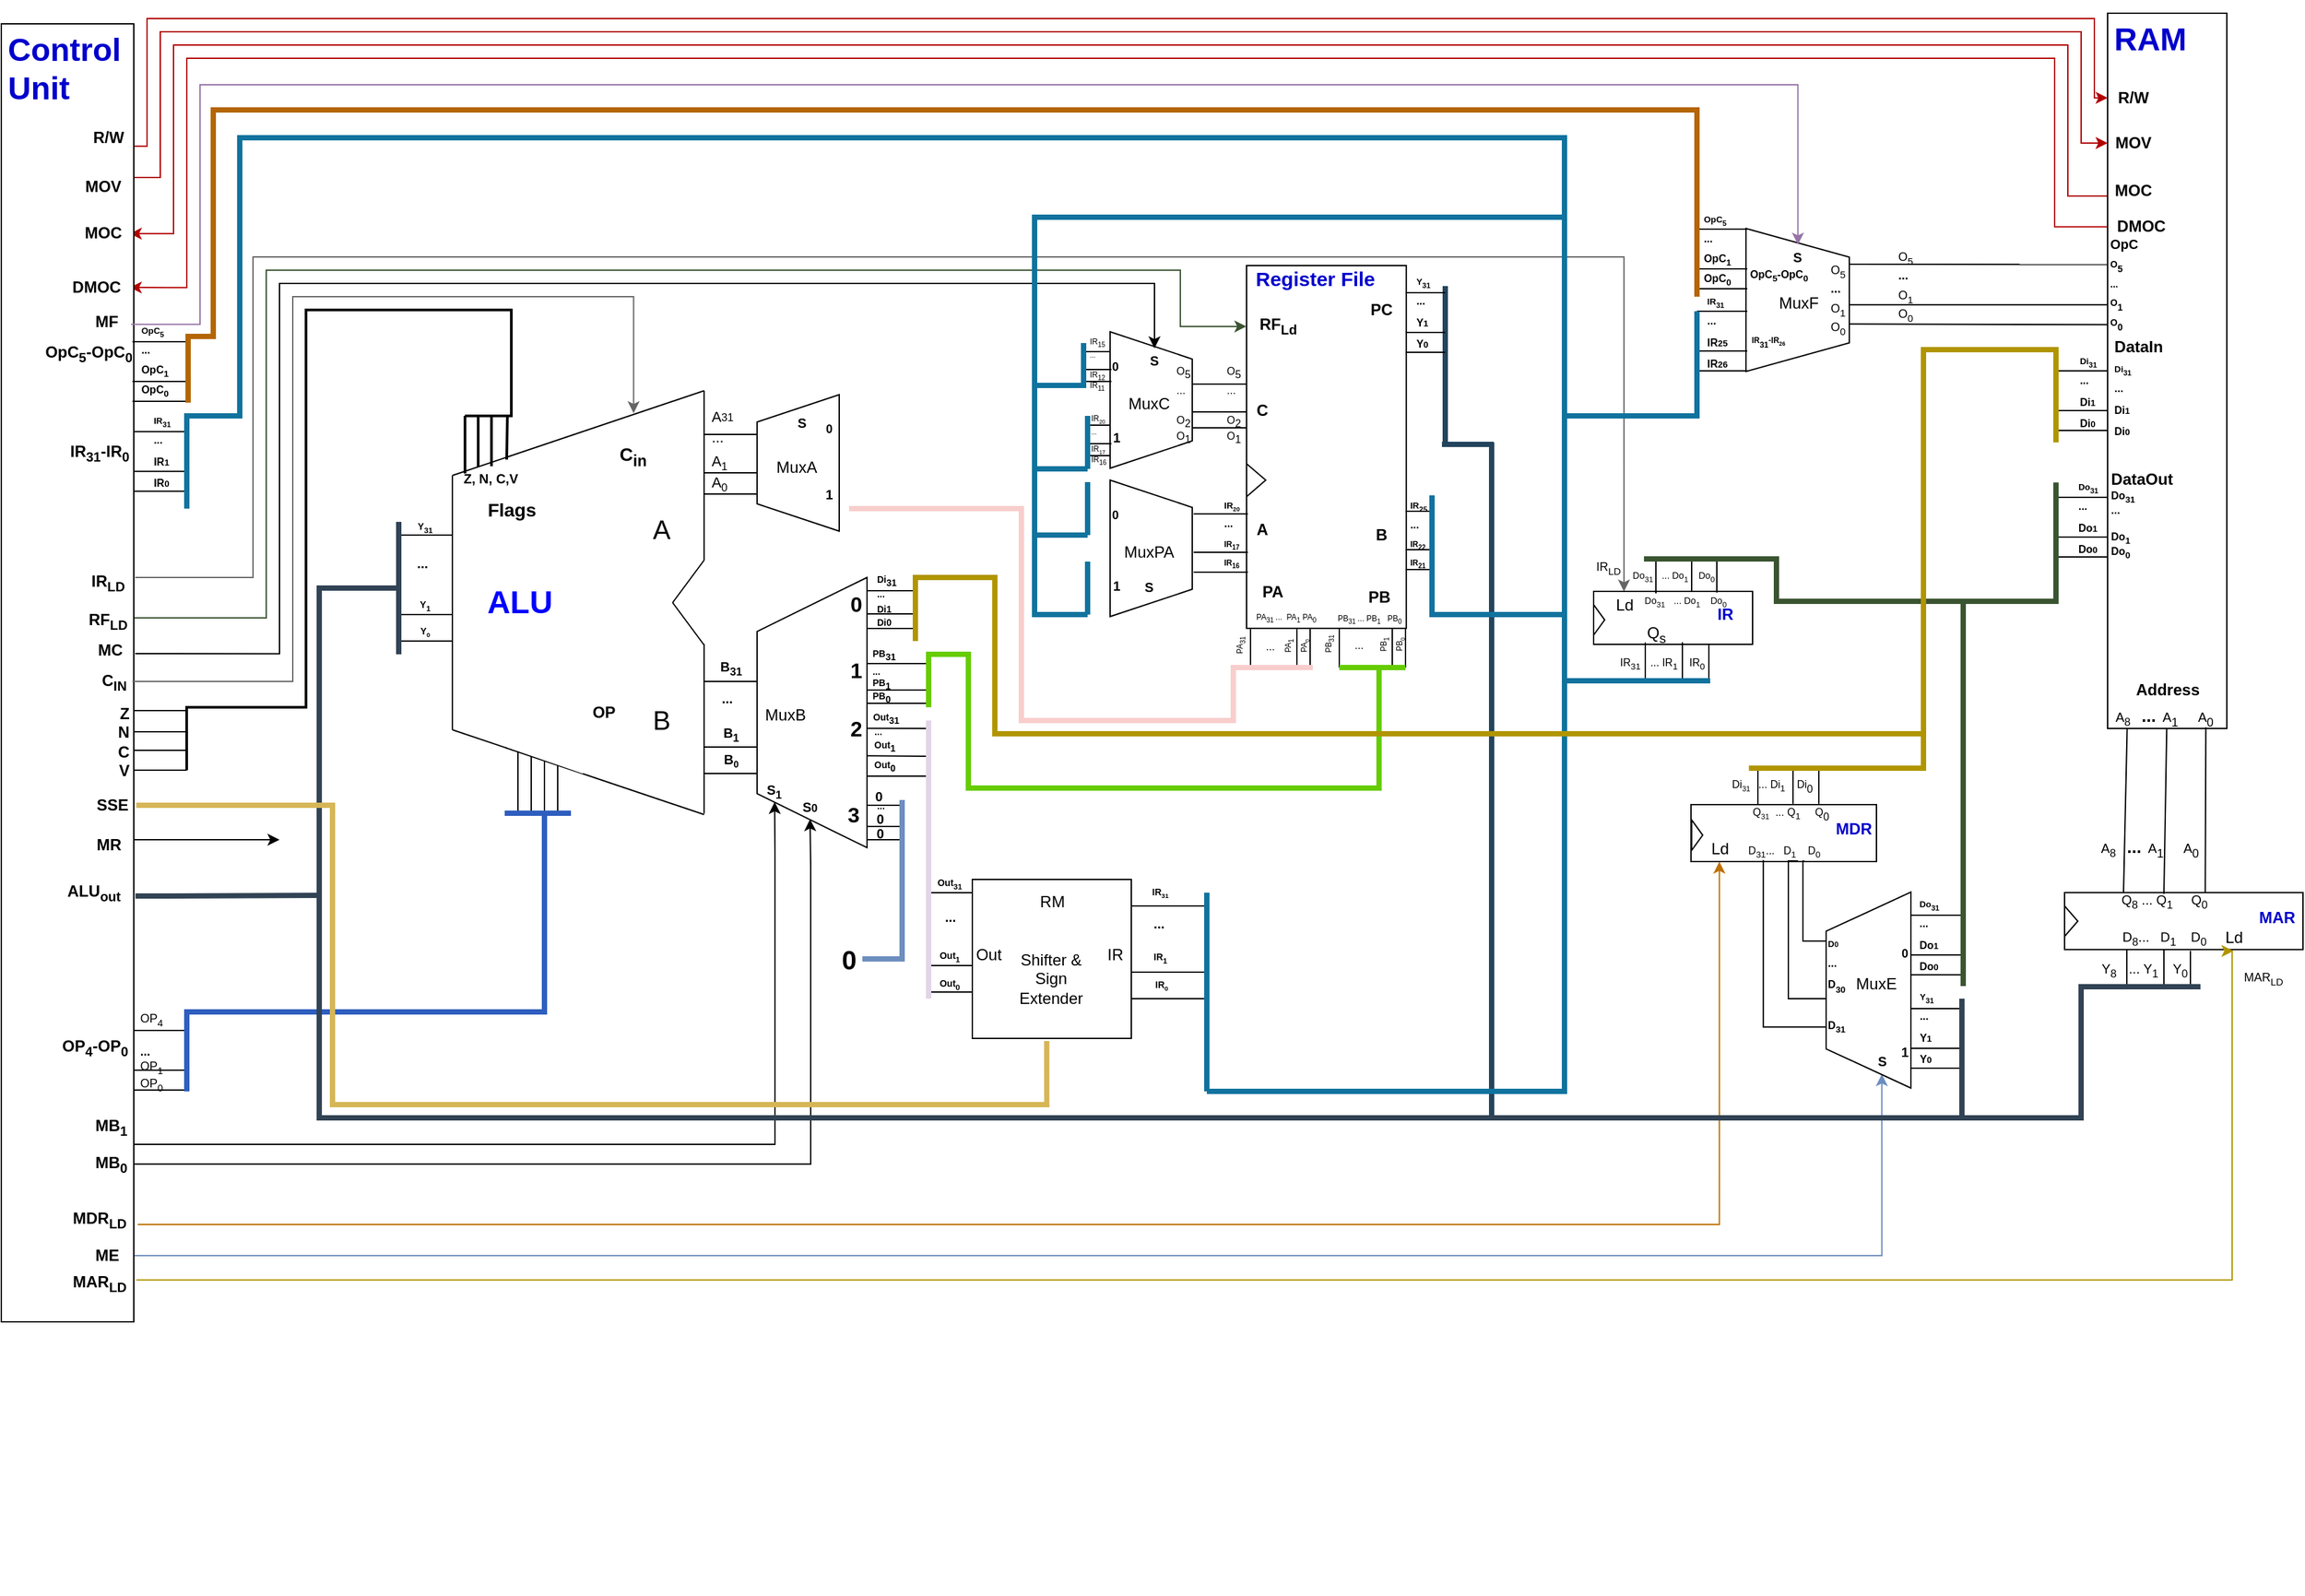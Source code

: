 <mxfile version="10.6.5" type="github"><diagram id="SmbWd2DgQL38dN-zvR-w" name="Page-1"><mxGraphModel dx="1640" dy="934" grid="1" gridSize="10" guides="0" tooltips="1" connect="0" arrows="1" fold="1" page="1" pageScale="1" pageWidth="827" pageHeight="1169" math="0" shadow="0"><root><mxCell id="0"/><mxCell id="1" parent="0"/><mxCell id="8_D4IlVb1-ae_Syg-Z5r-5" value="" style="endArrow=none;html=1;" edge="1" parent="1"><mxGeometry width="50" height="50" relative="1" as="geometry"><mxPoint x="420" y="620" as="sourcePoint"/><mxPoint x="420" y="570" as="targetPoint"/></mxGeometry></mxCell><mxCell id="8_D4IlVb1-ae_Syg-Z5r-4" value="" style="endArrow=none;html=1;" edge="1" parent="1"><mxGeometry width="50" height="50" relative="1" as="geometry"><mxPoint x="410" y="620" as="sourcePoint"/><mxPoint x="410" y="570" as="targetPoint"/></mxGeometry></mxCell><mxCell id="Eg3Q7jYG4qAQC9Y_43vX-43" value="" style="group" parent="1" vertex="1" connectable="0"><mxGeometry x="399.5" y="411" width="180.5" height="210" as="geometry"/></mxCell><mxCell id="Eg3Q7jYG4qAQC9Y_43vX-39" value="" style="group" parent="Eg3Q7jYG4qAQC9Y_43vX-43" vertex="1" connectable="0"><mxGeometry x="-39" y="-110" width="190" height="320" as="geometry"/></mxCell><mxCell id="Eg3Q7jYG4qAQC9Y_43vX-8" value="" style="group;fontSize=14;" parent="Eg3Q7jYG4qAQC9Y_43vX-39" vertex="1" connectable="0"><mxGeometry width="190" height="320" as="geometry"/></mxCell><mxCell id="8_D4IlVb1-ae_Syg-Z5r-7" value="" style="endArrow=none;html=1;snapToPoint=0;" edge="1" parent="Eg3Q7jYG4qAQC9Y_43vX-8"><mxGeometry width="50" height="50" relative="1" as="geometry"><mxPoint x="79.5" y="318.5" as="sourcePoint"/><mxPoint x="79.5" y="279" as="targetPoint"/></mxGeometry></mxCell><mxCell id="Eg3Q7jYG4qAQC9Y_43vX-2" value="" style="endArrow=none;html=1;" parent="Eg3Q7jYG4qAQC9Y_43vX-8" edge="1"><mxGeometry width="50" height="50" relative="1" as="geometry"><mxPoint y="256.0" as="sourcePoint"/><mxPoint x="190" y="320" as="targetPoint"/></mxGeometry></mxCell><mxCell id="Eg3Q7jYG4qAQC9Y_43vX-3" value="" style="endArrow=none;html=1;snapToPoint=0;" parent="Eg3Q7jYG4qAQC9Y_43vX-8" edge="1"><mxGeometry width="50" height="50" relative="1" as="geometry"><mxPoint x="190" as="sourcePoint"/><mxPoint y="64.0" as="targetPoint"/></mxGeometry></mxCell><mxCell id="Eg3Q7jYG4qAQC9Y_43vX-4" value="" style="endArrow=none;html=1;" parent="Eg3Q7jYG4qAQC9Y_43vX-8" edge="1"><mxGeometry width="50" height="50" relative="1" as="geometry"><mxPoint x="190" as="sourcePoint"/><mxPoint x="190" y="128.0" as="targetPoint"/></mxGeometry></mxCell><mxCell id="Eg3Q7jYG4qAQC9Y_43vX-5" value="" style="endArrow=none;html=1;" parent="Eg3Q7jYG4qAQC9Y_43vX-8" edge="1"><mxGeometry width="50" height="50" relative="1" as="geometry"><mxPoint x="190" y="191.2" as="sourcePoint"/><mxPoint x="190" y="319.2" as="targetPoint"/></mxGeometry></mxCell><mxCell id="Eg3Q7jYG4qAQC9Y_43vX-38" value="" style="group" parent="Eg3Q7jYG4qAQC9Y_43vX-8" vertex="1" connectable="0"><mxGeometry y="38.4" width="190" height="250.6" as="geometry"/></mxCell><mxCell id="Eg3Q7jYG4qAQC9Y_43vX-1" value="" style="endArrow=none;html=1;" parent="Eg3Q7jYG4qAQC9Y_43vX-38" edge="1"><mxGeometry width="50" height="50" relative="1" as="geometry"><mxPoint y="25.6" as="sourcePoint"/><mxPoint y="217.6" as="targetPoint"/></mxGeometry></mxCell><mxCell id="Eg3Q7jYG4qAQC9Y_43vX-6" value="" style="endArrow=none;html=1;" parent="Eg3Q7jYG4qAQC9Y_43vX-38" edge="1"><mxGeometry width="50" height="50" relative="1" as="geometry"><mxPoint x="190" y="89.6" as="sourcePoint"/><mxPoint x="166.25" y="121.6" as="targetPoint"/></mxGeometry></mxCell><mxCell id="Eg3Q7jYG4qAQC9Y_43vX-7" value="" style="endArrow=none;html=1;" parent="Eg3Q7jYG4qAQC9Y_43vX-38" edge="1"><mxGeometry width="50" height="50" relative="1" as="geometry"><mxPoint x="190" y="153.6" as="sourcePoint"/><mxPoint x="166.25" y="121.6" as="targetPoint"/></mxGeometry></mxCell><mxCell id="Eg3Q7jYG4qAQC9Y_43vX-13" value="&lt;b&gt;&lt;font style=&quot;font-size: 24px&quot;&gt;ALU&lt;/font&gt;&lt;/b&gt;" style="text;html=1;strokeColor=none;fillColor=none;align=center;verticalAlign=middle;whiteSpace=wrap;rounded=0;fontSize=20;fontColor=#0000FF;" parent="Eg3Q7jYG4qAQC9Y_43vX-38" vertex="1"><mxGeometry x="-0.2" y="92.173" width="102.6" height="58.994" as="geometry"/></mxCell><mxCell id="Eg3Q7jYG4qAQC9Y_43vX-14" value="A" style="text;html=1;strokeColor=none;fillColor=none;align=center;verticalAlign=middle;whiteSpace=wrap;rounded=0;fontSize=20;fontColor=#000000;" parent="Eg3Q7jYG4qAQC9Y_43vX-38" vertex="1"><mxGeometry x="126.667" y="49.6" width="63.333" height="32.0" as="geometry"/></mxCell><mxCell id="Eg3Q7jYG4qAQC9Y_43vX-16" value="B" style="text;html=1;strokeColor=none;fillColor=none;align=center;verticalAlign=middle;whiteSpace=wrap;rounded=0;fontSize=20;fontColor=#000000;" parent="Eg3Q7jYG4qAQC9Y_43vX-38" vertex="1"><mxGeometry x="126.667" y="193.8" width="63.333" height="32.0" as="geometry"/></mxCell><mxCell id="Eg3Q7jYG4qAQC9Y_43vX-22" value="Flags" style="text;html=1;strokeColor=none;fillColor=none;align=center;verticalAlign=bottom;whiteSpace=wrap;rounded=0;fontSize=14;fontColor=#000000;fontStyle=1" parent="Eg3Q7jYG4qAQC9Y_43vX-38" vertex="1"><mxGeometry x="13.3" y="10.726" width="62.7" height="51.844" as="geometry"/></mxCell><mxCell id="Eg3Q7jYG4qAQC9Y_43vX-28" value="OP" style="text;html=1;strokeColor=none;fillColor=none;align=center;verticalAlign=middle;whiteSpace=wrap;rounded=0;fontSize=12;fontColor=#000000;fontStyle=1" parent="Eg3Q7jYG4qAQC9Y_43vX-38" vertex="1"><mxGeometry x="89.5" y="189.5" width="50" height="30" as="geometry"/></mxCell><mxCell id="8_D4IlVb1-ae_Syg-Z5r-6" value="" style="endArrow=none;html=1;" edge="1" parent="Eg3Q7jYG4qAQC9Y_43vX-38"><mxGeometry width="50" height="50" relative="1" as="geometry"><mxPoint x="69.5" y="280.6" as="sourcePoint"/><mxPoint x="69.5" y="240.6" as="targetPoint"/></mxGeometry></mxCell><mxCell id="8_D4IlVb1-ae_Syg-Z5r-13" value="" style="rounded=0;whiteSpace=wrap;html=1;rotation=19;strokeColor=none;" vertex="1" parent="Eg3Q7jYG4qAQC9Y_43vX-38"><mxGeometry x="43.5" y="220.5" width="60" height="21" as="geometry"/></mxCell><mxCell id="Eg3Q7jYG4qAQC9Y_43vX-82" value="&lt;b&gt;C&lt;sub&gt;in&lt;/sub&gt;&lt;/b&gt;" style="text;html=1;strokeColor=none;fillColor=none;align=center;verticalAlign=middle;whiteSpace=wrap;rounded=0;fontSize=14;fontColor=#000000;" parent="Eg3Q7jYG4qAQC9Y_43vX-8" vertex="1"><mxGeometry x="98.8" y="16.983" width="76" height="64.358" as="geometry"/></mxCell><mxCell id="PAtW5DEh449VIJf318m2-23" value="" style="endArrow=none;html=1;strokeWidth=2;" parent="Eg3Q7jYG4qAQC9Y_43vX-8" edge="1"><mxGeometry width="50" height="50" relative="1" as="geometry"><mxPoint x="29.5" y="57" as="sourcePoint"/><mxPoint x="29.5" y="19" as="targetPoint"/></mxGeometry></mxCell><mxCell id="PAtW5DEh449VIJf318m2-46" value="" style="endArrow=none;html=1;strokeWidth=2;" parent="Eg3Q7jYG4qAQC9Y_43vX-8" edge="1"><mxGeometry width="50" height="50" relative="1" as="geometry"><mxPoint x="41" y="52" as="sourcePoint"/><mxPoint x="41.5" y="19" as="targetPoint"/></mxGeometry></mxCell><mxCell id="PAtW5DEh449VIJf318m2-47" value="" style="endArrow=none;html=1;strokeWidth=2;" parent="Eg3Q7jYG4qAQC9Y_43vX-8" edge="1"><mxGeometry width="50" height="50" relative="1" as="geometry"><mxPoint x="19.5" y="57.5" as="sourcePoint"/><mxPoint x="19.5" y="19" as="targetPoint"/></mxGeometry></mxCell><mxCell id="8_D4IlVb1-ae_Syg-Z5r-3" value="" style="endArrow=none;html=1;rounded=0;fontSize=14;strokeColor=#2E5EBF;strokeWidth=4;fillColor=#dae8fc;endFill=0;endSize=6;arcSize=10;" edge="1" parent="Eg3Q7jYG4qAQC9Y_43vX-8"><mxGeometry width="50" height="50" relative="1" as="geometry"><mxPoint x="39.5" y="319" as="sourcePoint"/><mxPoint x="89.5" y="319" as="targetPoint"/></mxGeometry></mxCell><mxCell id="PAtW5DEh449VIJf318m2-7" value="" style="line;strokeWidth=1;html=1;flipH=0;" parent="1" vertex="1"><mxGeometry x="119.429" y="779" width="40" height="10" as="geometry"/></mxCell><mxCell id="PAtW5DEh449VIJf318m2-8" value="" style="line;strokeWidth=1;html=1;flipH=0;" parent="1" vertex="1"><mxGeometry x="119.429" y="809" width="40" height="10" as="geometry"/></mxCell><mxCell id="PAtW5DEh449VIJf318m2-9" value="" style="line;strokeWidth=1;html=1;flipH=0;" parent="1" vertex="1"><mxGeometry x="119.429" y="824" width="40" height="10" as="geometry"/></mxCell><mxCell id="hI_lSFjtQehakTHEMgwb-4" value="" style="endArrow=classic;html=1;exitX=1;exitY=0.5;exitDx=0;exitDy=0;entryX=0.5;entryY=1;entryDx=0;entryDy=0;edgeStyle=orthogonalEdgeStyle;rounded=0;fillColor=#dae8fc;strokeColor=#6c8ebf;" parent="1" source="hWJXzqrSauIVw0bRyUEo-71" target="fUMucdXKETRuHFb2eK_C-8" edge="1"><mxGeometry width="50" height="50" relative="1" as="geometry"><mxPoint x="160" y="990" as="sourcePoint"/><mxPoint x="210" y="940" as="targetPoint"/><Array as="points"><mxPoint x="1439" y="954"/></Array></mxGeometry></mxCell><mxCell id="stZTn-xOlrWSYKx4nP8O-78" value="&lt;div style=&quot;text-align: left&quot;&gt;&lt;br&gt;&lt;/div&gt;&lt;div style=&quot;text-align: left&quot;&gt;&lt;b&gt;&lt;span style=&quot;font-size: 6.667px&quot;&gt;OpC&lt;sub&gt;5&lt;/sub&gt;&lt;/span&gt;&lt;br&gt;&lt;span style=&quot;font-size: 8px&quot;&gt;...&lt;/span&gt;&lt;br&gt;&lt;span style=&quot;font-size: 8px&quot;&gt;OpC&lt;sub&gt;1&lt;/sub&gt;&lt;/span&gt;&lt;br&gt;&lt;/b&gt;&lt;b style=&quot;font-size: 8px&quot;&gt;OpC&lt;sub&gt;0&lt;/sub&gt;&lt;/b&gt;&lt;/div&gt;" style="text;html=1;strokeColor=none;fillColor=none;align=center;verticalAlign=middle;whiteSpace=wrap;rounded=0;" parent="1" vertex="1"><mxGeometry x="1289.5" y="169.205" width="51.429" height="33.75" as="geometry"/></mxCell><mxCell id="stZTn-xOlrWSYKx4nP8O-97" value="&lt;div style=&quot;text-align: left; font-size: 7px;&quot;&gt;&lt;br style=&quot;font-size: 7px;&quot;&gt;&lt;/div&gt;&lt;div style=&quot;text-align: left; font-size: 7px;&quot;&gt;&lt;b style=&quot;font-size: 7px;&quot;&gt;&lt;span style=&quot;font-size: 7px;&quot;&gt;Di&lt;sub style=&quot;font-size: 7px;&quot;&gt;31&lt;/sub&gt;&lt;/span&gt;&lt;br style=&quot;font-size: 7px;&quot;&gt;&lt;span style=&quot;font-size: 7px;&quot;&gt;...&lt;/span&gt;&lt;br style=&quot;font-size: 7px;&quot;&gt;&lt;span style=&quot;font-size: 7px;&quot;&gt;&lt;span style=&quot;vertical-align: sub; font-size: 7px;&quot;&gt;Di&lt;/span&gt;&lt;sub style=&quot;font-size: 7px;&quot;&gt;1&lt;/sub&gt;&lt;/span&gt;&lt;br style=&quot;font-size: 7px;&quot;&gt;&lt;span style=&quot;font-size: 7px;&quot;&gt;&lt;span style=&quot;vertical-align: sub; font-size: 7px;&quot;&gt;Di&lt;/span&gt;&lt;sub style=&quot;font-size: 7px;&quot;&gt;0&lt;/sub&gt;&lt;/span&gt;&lt;/b&gt;&lt;b style=&quot;font-size: 7px;&quot;&gt;&lt;br style=&quot;font-size: 7px;&quot;&gt;&lt;/b&gt;&lt;/div&gt;" style="text;html=1;strokeColor=none;fillColor=none;align=center;verticalAlign=middle;whiteSpace=wrap;rounded=0;fontSize=7;" parent="1" vertex="1"><mxGeometry x="663" y="438.647" width="51.429" height="33.75" as="geometry"/></mxCell><mxCell id="fUMucdXKETRuHFb2eK_C-4" value="" style="shape=trapezoid;perimeter=trapezoidPerimeter;whiteSpace=wrap;html=1;rotation=-90;" parent="1" vertex="1"><mxGeometry x="1355.5" y="721.5" width="148" height="64" as="geometry"/></mxCell><mxCell id="hWJXzqrSauIVw0bRyUEo-31" value="" style="edgeStyle=orthogonalEdgeStyle;rounded=0;orthogonalLoop=1;jettySize=auto;html=1;entryX=1;entryY=0.5;entryDx=0;entryDy=0;fillColor=#e51400;strokeColor=#B20000;exitX=0;exitY=0.5;exitDx=0;exitDy=0;" parent="1" source="hWJXzqrSauIVw0bRyUEo-24" target="hWJXzqrSauIVw0bRyUEo-30" edge="1"><mxGeometry relative="1" as="geometry"><Array as="points"><mxPoint x="1610" y="154"/><mxPoint x="1580" y="154"/><mxPoint x="1580" y="40"/><mxPoint x="150" y="40"/><mxPoint x="150" y="182"/></Array></mxGeometry></mxCell><mxCell id="hWJXzqrSauIVw0bRyUEo-74" value="" style="edgeStyle=orthogonalEdgeStyle;rounded=0;orthogonalLoop=1;jettySize=auto;html=1;entryX=1;entryY=0.5;entryDx=0;entryDy=0;fillColor=#e51400;strokeColor=#B20000;" parent="1" source="hWJXzqrSauIVw0bRyUEo-25" target="hWJXzqrSauIVw0bRyUEo-73" edge="1"><mxGeometry relative="1" as="geometry"><Array as="points"><mxPoint x="1570" y="177"/><mxPoint x="1570" y="50"/><mxPoint x="160" y="50"/><mxPoint x="160" y="223"/></Array></mxGeometry></mxCell><mxCell id="hWJXzqrSauIVw0bRyUEo-82" value="" style="endArrow=classic;html=1;exitX=1;exitY=0.75;exitDx=0;exitDy=0;entryX=0;entryY=0.5;entryDx=0;entryDy=0;edgeStyle=orthogonalEdgeStyle;rounded=0;fillColor=#e51400;strokeColor=#B20000;" parent="1" source="hWJXzqrSauIVw0bRyUEo-79" target="hWJXzqrSauIVw0bRyUEo-11" edge="1"><mxGeometry width="50" height="50" relative="1" as="geometry"><mxPoint x="140" y="300" as="sourcePoint"/><mxPoint x="640" y="70" as="targetPoint"/><Array as="points"><mxPoint x="130" y="116"/><mxPoint x="130" y="20"/><mxPoint x="1600" y="20"/><mxPoint x="1600" y="80"/></Array></mxGeometry></mxCell><mxCell id="hWJXzqrSauIVw0bRyUEo-83" value="" style="endArrow=classic;html=1;exitX=1;exitY=0.25;exitDx=0;exitDy=0;entryX=0;entryY=0.5;entryDx=0;entryDy=0;edgeStyle=orthogonalEdgeStyle;rounded=0;fillColor=#e51400;strokeColor=#B20000;" parent="1" source="hWJXzqrSauIVw0bRyUEo-77" target="hWJXzqrSauIVw0bRyUEo-23" edge="1"><mxGeometry width="50" height="50" relative="1" as="geometry"><mxPoint x="128.833" y="315" as="sourcePoint"/><mxPoint x="679.667" y="99.167" as="targetPoint"/><Array as="points"><mxPoint x="117" y="140"/><mxPoint x="140" y="140"/><mxPoint x="140" y="30"/><mxPoint x="1590" y="30"/><mxPoint x="1590" y="114"/></Array></mxGeometry></mxCell><mxCell id="wxfyjAkVebcCGOw6mSbw-36" value="" style="group" parent="1" connectable="0" vertex="1"><mxGeometry x="960" y="206.5" width="128" height="288.5" as="geometry"/></mxCell><mxCell id="wxfyjAkVebcCGOw6mSbw-19" value="" style="group" parent="wxfyjAkVebcCGOw6mSbw-36" connectable="0" vertex="1"><mxGeometry width="128" height="288.5" as="geometry"/></mxCell><mxCell id="wxfyjAkVebcCGOw6mSbw-20" value="" style="rounded=0;whiteSpace=wrap;html=1;" parent="wxfyjAkVebcCGOw6mSbw-19" vertex="1"><mxGeometry width="120.588" height="273.907" as="geometry"/></mxCell><mxCell id="wxfyjAkVebcCGOw6mSbw-21" value="&lt;h1&gt;&lt;font color=&quot;#0000cc&quot; style=&quot;font-size: 15px&quot;&gt;Register File&lt;/font&gt;&lt;/h1&gt;" style="text;html=1;strokeColor=none;fillColor=none;spacing=5;spacingTop=-20;whiteSpace=wrap;overflow=hidden;rounded=0;" parent="wxfyjAkVebcCGOw6mSbw-19" vertex="1"><mxGeometry x="2.412" y="-12.45" width="120.588" height="49.801" as="geometry"/></mxCell><mxCell id="wxfyjAkVebcCGOw6mSbw-22" value="&lt;b&gt;PC&lt;/b&gt;" style="text;html=1;strokeColor=none;fillColor=none;align=center;verticalAlign=middle;whiteSpace=wrap;rounded=0;" parent="wxfyjAkVebcCGOw6mSbw-19" vertex="1"><mxGeometry x="83.808" y="24.5" width="36.176" height="18.675" as="geometry"/></mxCell><mxCell id="wxfyjAkVebcCGOw6mSbw-24" value="&lt;b&gt;RF&lt;sub&gt;Ld&lt;/sub&gt;&lt;/b&gt;" style="text;html=1;strokeColor=none;fillColor=none;align=center;verticalAlign=middle;whiteSpace=wrap;rounded=0;" parent="wxfyjAkVebcCGOw6mSbw-19" vertex="1"><mxGeometry x="-0.112" y="36.644" width="48.235" height="18.675" as="geometry"/></mxCell><mxCell id="wxfyjAkVebcCGOw6mSbw-26" value="&lt;b&gt;A&lt;/b&gt;" style="text;html=1;strokeColor=none;fillColor=none;align=center;verticalAlign=middle;whiteSpace=wrap;rounded=0;" parent="wxfyjAkVebcCGOw6mSbw-19" vertex="1"><mxGeometry y="189.94" width="24.118" height="18.675" as="geometry"/></mxCell><mxCell id="wxfyjAkVebcCGOw6mSbw-28" value="&lt;b&gt;PA&lt;/b&gt;&lt;br&gt;" style="text;html=1;" parent="wxfyjAkVebcCGOw6mSbw-19" vertex="1"><mxGeometry x="10" y="232.5" width="22" height="30" as="geometry"/></mxCell><mxCell id="wxfyjAkVebcCGOw6mSbw-33" value="&lt;b&gt;PB&lt;/b&gt;" style="text;html=1;" parent="wxfyjAkVebcCGOw6mSbw-19" vertex="1"><mxGeometry x="89.941" y="236.036" width="24.118" height="32.371" as="geometry"/></mxCell><mxCell id="wxfyjAkVebcCGOw6mSbw-34" value="&lt;b&gt;B&lt;/b&gt;" style="text;html=1;strokeColor=none;fillColor=none;align=center;verticalAlign=middle;whiteSpace=wrap;rounded=0;" parent="wxfyjAkVebcCGOw6mSbw-19" vertex="1"><mxGeometry x="84.412" y="194.576" width="36.176" height="18.675" as="geometry"/></mxCell><mxCell id="wxfyjAkVebcCGOw6mSbw-35" value="" style="triangle;whiteSpace=wrap;html=1;" parent="wxfyjAkVebcCGOw6mSbw-19" vertex="1"><mxGeometry y="149.599" width="14.471" height="24.901" as="geometry"/></mxCell><mxCell id="wxfyjAkVebcCGOw6mSbw-25" value="&lt;b&gt;C&lt;/b&gt;" style="text;html=1;strokeColor=none;fillColor=none;align=center;verticalAlign=middle;whiteSpace=wrap;rounded=0;" parent="wxfyjAkVebcCGOw6mSbw-19" vertex="1"><mxGeometry y="96.557" width="24.118" height="24.901" as="geometry"/></mxCell><mxCell id="QKvGlGG9ilA23DiSm-49-31" value="&lt;div style=&quot;text-align: left&quot;&gt;&lt;br&gt;&lt;/div&gt;&lt;div style=&quot;text-align: left&quot;&gt;&lt;b&gt;&lt;span style=&quot;font-size: 6.667px&quot;&gt;IR&lt;/span&gt;&lt;span style=&quot;font-size: 5.556px&quot;&gt;&lt;sub&gt;20&lt;/sub&gt;&lt;/span&gt;&lt;br&gt;&lt;span style=&quot;font-size: 8px&quot;&gt;...&lt;/span&gt;&lt;br&gt;&lt;font style=&quot;font-size: 6px&quot;&gt;IR&lt;sub&gt;17&lt;/sub&gt;&lt;/font&gt;&lt;br&gt;&lt;span style=&quot;font-size: 6px&quot;&gt;IR&lt;sub&gt;16&lt;/sub&gt;&lt;/span&gt;&lt;/b&gt;&lt;b style=&quot;font-size: 8px&quot;&gt;&lt;br&gt;&lt;/b&gt;&lt;/div&gt;" style="text;html=1;strokeColor=none;fillColor=none;align=center;verticalAlign=middle;whiteSpace=wrap;rounded=0;" parent="wxfyjAkVebcCGOw6mSbw-19" vertex="1"><mxGeometry x="-39" y="178.5" width="56" height="29" as="geometry"/></mxCell><mxCell id="QKvGlGG9ilA23DiSm-49-68" value="&lt;font style=&quot;font-size: 6px&quot;&gt;&lt;span&gt;PA&lt;sub&gt;31&amp;nbsp;&lt;/sub&gt;&lt;/span&gt;&lt;span&gt;...&amp;nbsp; PA&lt;/span&gt;&lt;sub&gt;1&lt;/sub&gt;&lt;span&gt;&amp;nbsp;PA&lt;/span&gt;&lt;sub&gt;0&lt;/sub&gt;&lt;/font&gt;&lt;br&gt;" style="text;html=1;strokeColor=none;fillColor=none;align=center;verticalAlign=middle;whiteSpace=wrap;rounded=0;" parent="wxfyjAkVebcCGOw6mSbw-19" vertex="1"><mxGeometry x="-3.5" y="253.5" width="66" height="20" as="geometry"/></mxCell><mxCell id="QKvGlGG9ilA23DiSm-49-69" value="&lt;font style=&quot;font-size: 6px&quot;&gt;&lt;span&gt;PB&lt;sub&gt;31&amp;nbsp;&lt;/sub&gt;&lt;/span&gt;&lt;span&gt;... PB&lt;/span&gt;&lt;sub&gt;1&lt;/sub&gt;&lt;span&gt;&amp;nbsp; &amp;nbsp;PB&lt;/span&gt;&lt;sub&gt;0&lt;/sub&gt;&lt;/font&gt;&lt;br&gt;" style="text;html=1;strokeColor=none;fillColor=none;align=center;verticalAlign=middle;whiteSpace=wrap;rounded=0;" parent="wxfyjAkVebcCGOw6mSbw-19" vertex="1"><mxGeometry x="62.5" y="254" width="60" height="20" as="geometry"/></mxCell><mxCell id="vUf9t--eRMacxVJ_seva-19" value="PB&lt;sub&gt;1&lt;/sub&gt;" style="text;html=1;strokeColor=none;fillColor=none;align=center;verticalAlign=middle;whiteSpace=wrap;rounded=0;rotation=-90;direction=west;fontSize=6;" parent="wxfyjAkVebcCGOw6mSbw-19" vertex="1"><mxGeometry x="94" y="283.5" width="20" height="5" as="geometry"/></mxCell><mxCell id="vUf9t--eRMacxVJ_seva-20" value="PB&lt;span style=&quot;font-size: 5px&quot;&gt;&lt;sub&gt;0&lt;/sub&gt;&lt;/span&gt;" style="text;html=1;strokeColor=none;fillColor=none;align=center;verticalAlign=middle;whiteSpace=wrap;rounded=0;rotation=-90;direction=west;fontSize=6;" parent="wxfyjAkVebcCGOw6mSbw-19" vertex="1"><mxGeometry x="105" y="283.5" width="20" height="5" as="geometry"/></mxCell><mxCell id="vUf9t--eRMacxVJ_seva-21" value="...&lt;br style=&quot;font-size: 8px;&quot;&gt;" style="text;html=1;strokeColor=none;fillColor=none;align=center;verticalAlign=middle;whiteSpace=wrap;rounded=0;rotation=0;direction=west;fontSize=8;" parent="wxfyjAkVebcCGOw6mSbw-19" vertex="1"><mxGeometry x="75" y="283.5" width="20" height="5" as="geometry"/></mxCell><mxCell id="hWJXzqrSauIVw0bRyUEo-121" value="" style="group" parent="1" vertex="1" connectable="0"><mxGeometry x="1566.5" y="679.905" width="190" height="118" as="geometry"/></mxCell><mxCell id="hWJXzqrSauIVw0bRyUEo-97" value="" style="group" parent="hWJXzqrSauIVw0bRyUEo-121" vertex="1" connectable="0"><mxGeometry x="11" width="180" height="43.095" as="geometry"/></mxCell><mxCell id="hWJXzqrSauIVw0bRyUEo-90" value="" style="rounded=0;whiteSpace=wrap;html=1;align=center;" parent="hWJXzqrSauIVw0bRyUEo-97" vertex="1"><mxGeometry width="180" height="43" as="geometry"/></mxCell><mxCell id="hWJXzqrSauIVw0bRyUEo-92" value="&lt;font style=&quot;font-size: 10px&quot;&gt;Q&lt;sub&gt;8&lt;/sub&gt; ... Q&lt;sub&gt;1&lt;/sub&gt;&amp;nbsp; &amp;nbsp; &amp;nbsp;Q&lt;sub&gt;0&lt;/sub&gt;&lt;/font&gt;" style="text;html=1;strokeColor=none;fillColor=none;align=center;verticalAlign=middle;whiteSpace=wrap;rounded=0;" parent="hWJXzqrSauIVw0bRyUEo-97" vertex="1"><mxGeometry x="40" y="1" width="70" height="9" as="geometry"/></mxCell><mxCell id="hWJXzqrSauIVw0bRyUEo-93" value="Ld&lt;br&gt;" style="text;html=1;strokeColor=none;fillColor=none;align=center;verticalAlign=middle;whiteSpace=wrap;rounded=0;" parent="hWJXzqrSauIVw0bRyUEo-97" vertex="1"><mxGeometry x="115" y="24.095" width="25" height="20" as="geometry"/></mxCell><mxCell id="hWJXzqrSauIVw0bRyUEo-95" value="&lt;font style=&quot;font-size: 10px&quot;&gt;D&lt;sub&gt;8&lt;/sub&gt;&lt;span&gt;...&amp;nbsp; &amp;nbsp;D&lt;/span&gt;&lt;sub&gt;1&lt;/sub&gt;&lt;span&gt;&amp;nbsp; &amp;nbsp; D&lt;/span&gt;&lt;sub&gt;0&lt;/sub&gt;&lt;/font&gt;&lt;br&gt;" style="text;html=1;strokeColor=none;fillColor=none;align=center;verticalAlign=middle;whiteSpace=wrap;rounded=0;" parent="hWJXzqrSauIVw0bRyUEo-97" vertex="1"><mxGeometry x="40" y="23" width="70" height="20" as="geometry"/></mxCell><mxCell id="hWJXzqrSauIVw0bRyUEo-96" value="" style="triangle;whiteSpace=wrap;html=1;align=center;" parent="hWJXzqrSauIVw0bRyUEo-97" vertex="1"><mxGeometry y="10.095" width="10" height="23" as="geometry"/></mxCell><mxCell id="hWJXzqrSauIVw0bRyUEo-120" value="&lt;div style=&quot;text-align: right ; font-size: 9px&quot;&gt;MAR&lt;sub&gt;LD&lt;/sub&gt;&lt;br&gt;&lt;/div&gt;" style="text;html=1;" parent="hWJXzqrSauIVw0bRyUEo-121" vertex="1"><mxGeometry x="144.5" y="52.095" width="40" height="28" as="geometry"/></mxCell><mxCell id="stZTn-xOlrWSYKx4nP8O-47" value="" style="line;strokeWidth=1;html=1;flipH=0;direction=north;" parent="hWJXzqrSauIVw0bRyUEo-121" vertex="1"><mxGeometry x="101" y="44" width="10" height="26" as="geometry"/></mxCell><mxCell id="stZTn-xOlrWSYKx4nP8O-49" value="" style="line;strokeWidth=1;html=1;flipH=0;direction=north;" parent="hWJXzqrSauIVw0bRyUEo-121" vertex="1"><mxGeometry x="81" y="43" width="10" height="28" as="geometry"/></mxCell><mxCell id="stZTn-xOlrWSYKx4nP8O-48" value="" style="line;strokeWidth=1;html=1;flipH=0;direction=north;" parent="hWJXzqrSauIVw0bRyUEo-121" vertex="1"><mxGeometry x="53" y="43.095" width="10" height="28" as="geometry"/></mxCell><mxCell id="stZTn-xOlrWSYKx4nP8O-62" value="&lt;font style=&quot;font-size: 10px&quot;&gt;Y&lt;sub&gt;8&amp;nbsp; &amp;nbsp;&amp;nbsp;&lt;/sub&gt;&lt;span&gt;... Y&lt;/span&gt;&lt;sub&gt;1&lt;/sub&gt;&lt;span&gt;&amp;nbsp; &amp;nbsp; Y&lt;/span&gt;&lt;sub&gt;0&lt;/sub&gt;&lt;/font&gt;&lt;br&gt;" style="text;html=1;strokeColor=none;fillColor=none;align=center;verticalAlign=middle;whiteSpace=wrap;rounded=0;" parent="hWJXzqrSauIVw0bRyUEo-121" vertex="1"><mxGeometry x="31" y="47" width="80" height="20" as="geometry"/></mxCell><mxCell id="hWJXzqrSauIVw0bRyUEo-125" value="" style="endArrow=classic;html=1;entryX=0.5;entryY=0;entryDx=0;entryDy=0;edgeStyle=orthogonalEdgeStyle;rounded=0;fillColor=#f5f5f5;strokeColor=#666666;exitX=1;exitY=0.5;exitDx=0;exitDy=0;" parent="1" source="hWJXzqrSauIVw0bRyUEo-58" target="hWJXzqrSauIVw0bRyUEo-117" edge="1"><mxGeometry width="50" height="50" relative="1" as="geometry"><mxPoint x="130" y="179" as="sourcePoint"/><mxPoint x="390" y="210" as="targetPoint"/><Array as="points"><mxPoint x="210" y="442"/><mxPoint x="210" y="200"/><mxPoint x="1245" y="200"/></Array></mxGeometry></mxCell><mxCell id="hWJXzqrSauIVw0bRyUEo-127" value="" style="group" parent="1" vertex="1" connectable="0"><mxGeometry x="1180" y="357" width="144" height="140" as="geometry"/></mxCell><mxCell id="hWJXzqrSauIVw0bRyUEo-113" value="" style="group" parent="hWJXzqrSauIVw0bRyUEo-127" vertex="1" connectable="0"><mxGeometry x="42" y="95.5" width="120" height="43" as="geometry"/></mxCell><mxCell id="hWJXzqrSauIVw0bRyUEo-114" value="" style="rounded=0;whiteSpace=wrap;html=1;align=center;" parent="hWJXzqrSauIVw0bRyUEo-113" vertex="1"><mxGeometry width="120" height="40" as="geometry"/></mxCell><mxCell id="hWJXzqrSauIVw0bRyUEo-115" value="&lt;b&gt;&lt;font color=&quot;#0000cc&quot;&gt;IR&lt;/font&gt;&lt;/b&gt;" style="text;html=1;strokeColor=none;fillColor=none;align=center;verticalAlign=middle;whiteSpace=wrap;rounded=0;" parent="hWJXzqrSauIVw0bRyUEo-113" vertex="1"><mxGeometry x="83.167" y="0.095" width="33.333" height="34.923" as="geometry"/></mxCell><mxCell id="hWJXzqrSauIVw0bRyUEo-116" value="Q&lt;sub&gt;s&lt;/sub&gt;" style="text;html=1;strokeColor=none;fillColor=none;align=center;verticalAlign=middle;whiteSpace=wrap;rounded=0;" parent="hWJXzqrSauIVw0bRyUEo-113" vertex="1"><mxGeometry x="31.25" y="22.949" width="33.333" height="19.956" as="geometry"/></mxCell><mxCell id="hWJXzqrSauIVw0bRyUEo-117" value="Ld&lt;br&gt;" style="text;html=1;strokeColor=none;fillColor=none;align=center;verticalAlign=middle;whiteSpace=wrap;rounded=0;" parent="hWJXzqrSauIVw0bRyUEo-113" vertex="1"><mxGeometry x="12.5" y="0.095" width="20.833" height="19.956" as="geometry"/></mxCell><mxCell id="hWJXzqrSauIVw0bRyUEo-119" value="" style="triangle;whiteSpace=wrap;html=1;align=center;" parent="hWJXzqrSauIVw0bRyUEo-113" vertex="1"><mxGeometry y="10.073" width="8.333" height="22.949" as="geometry"/></mxCell><mxCell id="stZTn-xOlrWSYKx4nP8O-61" value="&lt;font style=&quot;font-size: 7px&quot;&gt;&lt;span&gt;Do&lt;/span&gt;&lt;span&gt;&lt;sub&gt;31&amp;nbsp; &amp;nbsp;&amp;nbsp;&lt;/sub&gt;&lt;/span&gt;&lt;span&gt;... Do&lt;/span&gt;&lt;span&gt;&lt;sub&gt;1&lt;/sub&gt;&lt;/span&gt;&lt;span&gt;&amp;nbsp; &amp;nbsp; Do&lt;/span&gt;&lt;sub&gt;0&lt;/sub&gt;&lt;/font&gt;&lt;br&gt;" style="text;html=1;strokeColor=none;fillColor=none;align=center;verticalAlign=middle;whiteSpace=wrap;rounded=0;" parent="hWJXzqrSauIVw0bRyUEo-113" vertex="1"><mxGeometry x="37" width="65" height="10" as="geometry"/></mxCell><mxCell id="hWJXzqrSauIVw0bRyUEo-126" value="&lt;font style=&quot;font-size: 9px&quot;&gt;IR&lt;sub&gt;LD&lt;/sub&gt;&lt;/font&gt;" style="text;html=1;" parent="hWJXzqrSauIVw0bRyUEo-127" vertex="1"><mxGeometry x="42" y="62" width="30" height="30" as="geometry"/></mxCell><mxCell id="stZTn-xOlrWSYKx4nP8O-55" value="" style="line;strokeWidth=1;html=1;flipH=0;direction=north;" parent="hWJXzqrSauIVw0bRyUEo-127" vertex="1"><mxGeometry x="130" y="70.411" width="10" height="26" as="geometry"/></mxCell><mxCell id="stZTn-xOlrWSYKx4nP8O-56" value="" style="line;strokeWidth=1;html=1;flipH=0;direction=north;" parent="hWJXzqrSauIVw0bRyUEo-127" vertex="1"><mxGeometry x="111" y="70" width="10" height="26" as="geometry"/></mxCell><mxCell id="stZTn-xOlrWSYKx4nP8O-58" value="" style="line;strokeWidth=1;html=1;flipH=0;direction=north;" parent="hWJXzqrSauIVw0bRyUEo-127" vertex="1"><mxGeometry x="84" y="70" width="10" height="27" as="geometry"/></mxCell><mxCell id="stZTn-xOlrWSYKx4nP8O-59" value="&lt;font style=&quot;font-size: 7px&quot;&gt;&lt;span&gt;Do&lt;/span&gt;&lt;span&gt;&lt;sub&gt;31&amp;nbsp; &amp;nbsp;&amp;nbsp;&lt;/sub&gt;&lt;/span&gt;&lt;span&gt;... Do&lt;/span&gt;&lt;span&gt;&lt;sub&gt;1&lt;/sub&gt;&lt;/span&gt;&lt;span&gt;&amp;nbsp; &amp;nbsp; Do&lt;/span&gt;&lt;sub&gt;0&lt;/sub&gt;&lt;/font&gt;&lt;br&gt;" style="text;html=1;strokeColor=none;fillColor=none;align=center;verticalAlign=middle;whiteSpace=wrap;rounded=0;" parent="hWJXzqrSauIVw0bRyUEo-127" vertex="1"><mxGeometry x="70" y="77" width="65" height="10" as="geometry"/></mxCell><mxCell id="wxfyjAkVebcCGOw6mSbw-77" value="" style="group" parent="1" connectable="0" vertex="1"><mxGeometry x="820.5" y="306" width="141" height="87.5" as="geometry"/></mxCell><mxCell id="wxfyjAkVebcCGOw6mSbw-52" value="" style="group" parent="wxfyjAkVebcCGOw6mSbw-77" connectable="0" vertex="1"><mxGeometry x="30" y="-20" width="111" height="107.5" as="geometry"/></mxCell><mxCell id="wxfyjAkVebcCGOw6mSbw-74" value="" style="group" parent="wxfyjAkVebcCGOw6mSbw-52" connectable="0" vertex="1"><mxGeometry y="-10" width="111" height="117.5" as="geometry"/></mxCell><mxCell id="wxfyjAkVebcCGOw6mSbw-37" value="" style="shape=trapezoid;perimeter=trapezoidPerimeter;whiteSpace=wrap;html=1;rotation=90;" parent="wxfyjAkVebcCGOw6mSbw-74" vertex="1"><mxGeometry x="-14" y="1" width="103" height="62" as="geometry"/></mxCell><mxCell id="wxfyjAkVebcCGOw6mSbw-39" value="&lt;font size=&quot;1&quot;&gt;&lt;b&gt;1&lt;/b&gt;&lt;/font&gt;" style="text;html=1;strokeColor=none;fillColor=none;align=center;verticalAlign=middle;whiteSpace=wrap;rounded=0;" parent="wxfyjAkVebcCGOw6mSbw-74" vertex="1"><mxGeometry x="6.127" y="46" width="10.127" height="28.5" as="geometry"/></mxCell><mxCell id="wxfyjAkVebcCGOw6mSbw-73" value="MuxC" style="text;html=1;strokeColor=none;fillColor=none;align=center;verticalAlign=middle;whiteSpace=wrap;rounded=0;" parent="wxfyjAkVebcCGOw6mSbw-74" vertex="1"><mxGeometry x="16.5" y="20" width="39" height="30" as="geometry"/></mxCell><mxCell id="QKvGlGG9ilA23DiSm-49-62" value="" style="line;strokeWidth=1;html=1;flipH=0;" parent="wxfyjAkVebcCGOw6mSbw-74" vertex="1"><mxGeometry x="68.5" y="15" width="41" height="10" as="geometry"/></mxCell><mxCell id="QKvGlGG9ilA23DiSm-49-63" value="" style="line;strokeWidth=1;html=1;flipH=0;" parent="wxfyjAkVebcCGOw6mSbw-74" vertex="1"><mxGeometry x="69" y="36" width="41" height="10" as="geometry"/></mxCell><mxCell id="QKvGlGG9ilA23DiSm-49-64" value="" style="line;strokeWidth=1;html=1;flipH=0;" parent="wxfyjAkVebcCGOw6mSbw-74" vertex="1"><mxGeometry x="68.5" y="48" width="41" height="10" as="geometry"/></mxCell><mxCell id="QKvGlGG9ilA23DiSm-49-67" value="&lt;div style=&quot;text-align: left ; font-size: 8px&quot;&gt;&lt;font style=&quot;font-size: 8px&quot;&gt;O&lt;sub style=&quot;font-size: 8px&quot;&gt;5&lt;/sub&gt;&lt;/font&gt;&lt;/div&gt;&lt;div style=&quot;text-align: left ; font-size: 8px&quot;&gt;&lt;span style=&quot;vertical-align: sub ; font-size: 8px&quot;&gt;&lt;font style=&quot;font-size: 8px&quot;&gt;...&lt;/font&gt;&lt;/span&gt;&lt;/div&gt;&lt;div style=&quot;text-align: left ; font-size: 8px&quot;&gt;&lt;span style=&quot;vertical-align: sub ; font-size: 8px&quot;&gt;&lt;font style=&quot;font-size: 8px&quot;&gt;&amp;nbsp;&lt;/font&gt;&lt;/span&gt;&lt;/div&gt;&lt;div style=&quot;text-align: left ; font-size: 8px&quot;&gt;&lt;font style=&quot;font-size: 8px&quot;&gt;O&lt;sub style=&quot;font-size: 8px&quot;&gt;2&lt;/sub&gt;&lt;/font&gt;&lt;/div&gt;&lt;div style=&quot;text-align: left ; font-size: 8px&quot;&gt;&lt;font style=&quot;font-size: 8px&quot;&gt;O&lt;sub style=&quot;font-size: 8px&quot;&gt;1&lt;/sub&gt;&lt;/font&gt;&lt;/div&gt;" style="text;html=1;strokeColor=none;fillColor=none;align=center;verticalAlign=middle;whiteSpace=wrap;rounded=0;fontSize=8;" parent="wxfyjAkVebcCGOw6mSbw-74" vertex="1"><mxGeometry x="48" y="14.5" width="27" height="43" as="geometry"/></mxCell><mxCell id="QKvGlGG9ilA23DiSm-49-56" value="" style="line;strokeWidth=1;html=1;flipH=0;" parent="wxfyjAkVebcCGOw6mSbw-77" vertex="1"><mxGeometry x="18" y="16" width="19" height="10" as="geometry"/></mxCell><mxCell id="QKvGlGG9ilA23DiSm-49-57" value="" style="line;strokeWidth=1;html=1;flipH=0;" parent="wxfyjAkVebcCGOw6mSbw-77" vertex="1"><mxGeometry x="17.5" y="30" width="20" height="10" as="geometry"/></mxCell><mxCell id="QKvGlGG9ilA23DiSm-49-58" value="&lt;div style=&quot;text-align: left&quot;&gt;&lt;span style=&quot;font-size: 6px&quot;&gt;IR&lt;/span&gt;&lt;span style=&quot;font-size: 5px&quot;&gt;&lt;sub&gt;20&lt;/sub&gt;&lt;/span&gt;&lt;/div&gt;&lt;div style=&quot;text-align: left ; font-size: 6px&quot;&gt;&lt;sub&gt;...&amp;nbsp;&lt;/sub&gt;&lt;/div&gt;&lt;div style=&quot;text-align: left&quot;&gt;&lt;span style=&quot;font-size: 6px&quot;&gt;IR&lt;/span&gt;&lt;span style=&quot;font-size: 5px&quot;&gt;&lt;sub&gt;17&lt;/sub&gt;&lt;/span&gt;&lt;/div&gt;&lt;div style=&quot;text-align: left ; font-size: 6px&quot;&gt;IR&lt;sub&gt;16&lt;/sub&gt;&lt;/div&gt;" style="text;html=1;strokeColor=none;fillColor=none;align=center;verticalAlign=middle;whiteSpace=wrap;rounded=0;direction=west;" parent="wxfyjAkVebcCGOw6mSbw-77" vertex="1"><mxGeometry x="14" y="22" width="27" height="14" as="geometry"/></mxCell><mxCell id="QKvGlGG9ilA23DiSm-49-59" value="" style="line;strokeWidth=1;html=1;flipH=0;" parent="wxfyjAkVebcCGOw6mSbw-77" vertex="1"><mxGeometry x="20" y="39" width="17" height="10" as="geometry"/></mxCell><mxCell id="VM6xklb9mqBcA3oIfAUJ-4" value="" style="endArrow=none;html=1;strokeColor=#10739e;strokeWidth=4;fontSize=11;rounded=0;fillColor=#b1ddf0;endFill=0;" parent="wxfyjAkVebcCGOw6mSbw-77" edge="1"><mxGeometry width="50" height="50" relative="1" as="geometry"><mxPoint x="19.5" y="54" as="sourcePoint"/><mxPoint x="19.5" y="14" as="targetPoint"/></mxGeometry></mxCell><mxCell id="8_D4IlVb1-ae_Syg-Z5r-40" value="" style="endArrow=none;html=1;strokeColor=#10739e;strokeWidth=4;fontSize=11;rounded=0;fillColor=#b1ddf0;endFill=0;" edge="1" parent="wxfyjAkVebcCGOw6mSbw-77"><mxGeometry width="50" height="50" relative="1" as="geometry"><mxPoint x="19.5" y="104" as="sourcePoint"/><mxPoint x="19.5" y="64" as="targetPoint"/></mxGeometry></mxCell><mxCell id="wxfyjAkVebcCGOw6mSbw-78" value="" style="group" parent="1" connectable="0" vertex="1"><mxGeometry x="833.5" y="392" width="104" height="67" as="geometry"/></mxCell><mxCell id="wxfyjAkVebcCGOw6mSbw-79" value="" style="endArrow=classic;html=1;exitX=1;exitY=0.5;exitDx=0;exitDy=0;edgeStyle=orthogonalEdgeStyle;rounded=0;fillColor=#6d8764;strokeColor=#3A5431;entryX=0;entryY=0.5;entryDx=0;entryDy=0;" parent="1" source="hWJXzqrSauIVw0bRyUEo-57" target="wxfyjAkVebcCGOw6mSbw-24" edge="1"><mxGeometry width="50" height="50" relative="1" as="geometry"><mxPoint x="887" y="330.5" as="sourcePoint"/><mxPoint x="927" y="330" as="targetPoint"/><Array as="points"><mxPoint x="220" y="473"/><mxPoint x="220" y="210"/><mxPoint x="910" y="210"/><mxPoint x="910" y="253"/></Array></mxGeometry></mxCell><mxCell id="hWJXzqrSauIVw0bRyUEo-99" value="" style="endArrow=classic;html=1;entryX=0.5;entryY=1;entryDx=0;entryDy=0;exitX=1;exitY=0.25;exitDx=0;exitDy=0;edgeStyle=orthogonalEdgeStyle;rounded=0;fillColor=#e3c800;strokeColor=#B09500;" parent="1" source="hWJXzqrSauIVw0bRyUEo-59" target="hWJXzqrSauIVw0bRyUEo-93" edge="1"><mxGeometry width="50" height="50" relative="1" as="geometry"><mxPoint x="130" y="220" as="sourcePoint"/><mxPoint x="70" y="720" as="targetPoint"/><Array as="points"><mxPoint x="122" y="973"/><mxPoint x="1704" y="973"/></Array></mxGeometry></mxCell><mxCell id="fUMucdXKETRuHFb2eK_C-28" value="" style="group" parent="1" vertex="1" connectable="0"><mxGeometry x="1269" y="314" width="122" height="73" as="geometry"/></mxCell><mxCell id="fUMucdXKETRuHFb2eK_C-29" value="" style="group" parent="fUMucdXKETRuHFb2eK_C-28" vertex="1" connectable="0"><mxGeometry x="66.5" y="299.5" width="100" height="43" as="geometry"/></mxCell><mxCell id="fUMucdXKETRuHFb2eK_C-30" value="" style="rounded=0;whiteSpace=wrap;html=1;align=center;" parent="fUMucdXKETRuHFb2eK_C-29" vertex="1"><mxGeometry x="-40" width="140" height="43" as="geometry"/></mxCell><mxCell id="fUMucdXKETRuHFb2eK_C-31" value="&lt;b&gt;&lt;font color=&quot;#0000cc&quot;&gt;MDR&lt;/font&gt;&lt;/b&gt;" style="text;html=1;strokeColor=none;fillColor=none;align=center;verticalAlign=middle;whiteSpace=wrap;rounded=0;" parent="fUMucdXKETRuHFb2eK_C-29" vertex="1"><mxGeometry x="66.667" y="0.594" width="33.333" height="34.923" as="geometry"/></mxCell><mxCell id="fUMucdXKETRuHFb2eK_C-32" value="&lt;font&gt;&lt;span style=&quot;font-size: 8px&quot;&gt;Q&lt;/span&gt;&lt;span style=&quot;font-size: 6.667px&quot;&gt;&lt;sub&gt;31&amp;nbsp; &amp;nbsp;&lt;/sub&gt;&lt;/span&gt;&lt;span style=&quot;font-size: 8px&quot;&gt;... Q&lt;/span&gt;&lt;span style=&quot;font-size: 8px&quot;&gt;&lt;sub&gt;1&lt;/sub&gt;&lt;/span&gt;&lt;span style=&quot;font-size: 8px&quot;&gt;&amp;nbsp; &amp;nbsp; &amp;nbsp;Q&lt;/span&gt;&lt;sub style=&quot;font-size: 8px&quot;&gt;0&lt;/sub&gt;&lt;/font&gt;&lt;br&gt;" style="text;html=1;strokeColor=none;fillColor=none;align=center;verticalAlign=middle;whiteSpace=wrap;rounded=0;" parent="fUMucdXKETRuHFb2eK_C-29" vertex="1"><mxGeometry width="70" height="10" as="geometry"/></mxCell><mxCell id="fUMucdXKETRuHFb2eK_C-34" value="&lt;font style=&quot;font-size: 8px&quot;&gt;&lt;span&gt;D&lt;/span&gt;&lt;sub&gt;31&lt;/sub&gt;&lt;span&gt;...&amp;nbsp; &amp;nbsp;D&lt;/span&gt;&lt;sub&gt;1&lt;/sub&gt;&lt;span&gt;&amp;nbsp; &amp;nbsp; D&lt;/span&gt;&lt;sub&gt;0&lt;/sub&gt;&lt;/font&gt;&lt;br&gt;" style="text;html=1;strokeColor=none;fillColor=none;align=center;verticalAlign=middle;whiteSpace=wrap;rounded=0;" parent="fUMucdXKETRuHFb2eK_C-29" vertex="1"><mxGeometry x="-10" y="23" width="80" height="20" as="geometry"/></mxCell><mxCell id="Yh8f9Vpv6REUqjWmu9sl-1" value="" style="endArrow=classic;html=1;exitX=1;exitY=0.5;exitDx=0;exitDy=0;entryX=0.5;entryY=1;entryDx=0;entryDy=0;edgeStyle=orthogonalEdgeStyle;rounded=0;fillColor=#f0a30a;strokeColor=#BD7000;" parent="1" source="hWJXzqrSauIVw0bRyUEo-60" target="fUMucdXKETRuHFb2eK_C-33" edge="1"><mxGeometry width="50" height="50" relative="1" as="geometry"><mxPoint x="20" y="880" as="sourcePoint"/><mxPoint x="70" y="830" as="targetPoint"/><Array as="points"><mxPoint x="1317" y="930"/></Array></mxGeometry></mxCell><mxCell id="Yh8f9Vpv6REUqjWmu9sl-36" value="" style="group" parent="1" vertex="1" connectable="0"><mxGeometry x="1322" y="179.5" width="109" height="93.5" as="geometry"/></mxCell><mxCell id="Yh8f9Vpv6REUqjWmu9sl-28" value="" style="shape=trapezoid;perimeter=trapezoidPerimeter;whiteSpace=wrap;html=1;rotation=90;" parent="Yh8f9Vpv6REUqjWmu9sl-36" vertex="1"><mxGeometry y="14" width="108" height="78" as="geometry"/></mxCell><mxCell id="Yh8f9Vpv6REUqjWmu9sl-29" value="&lt;b style=&quot;font-size: 8px&quot;&gt;OpC&lt;sub&gt;5&lt;/sub&gt;-OpC&lt;sub&gt;0&lt;/sub&gt;&lt;/b&gt;&lt;br&gt;" style="text;html=1;strokeColor=none;fillColor=none;align=center;verticalAlign=middle;whiteSpace=wrap;rounded=0;" parent="Yh8f9Vpv6REUqjWmu9sl-36" vertex="1"><mxGeometry x="13" y="22.5" width="54" height="19" as="geometry"/></mxCell><mxCell id="Yh8f9Vpv6REUqjWmu9sl-30" value="&lt;font&gt;&lt;b&gt;&lt;span style=&quot;font-size: 6px&quot;&gt;IR&lt;/span&gt;&lt;sub style=&quot;font-size: 6px&quot;&gt;31&lt;/sub&gt;&lt;span style=&quot;font-size: 6px&quot;&gt;-IR&lt;/span&gt;&lt;span style=&quot;font-size: 5px&quot;&gt;&lt;sub&gt;26&lt;/sub&gt;&lt;/span&gt;&lt;/b&gt;&lt;/font&gt;&lt;br&gt;" style="text;html=1;strokeColor=none;fillColor=none;align=center;verticalAlign=middle;whiteSpace=wrap;rounded=0;" parent="Yh8f9Vpv6REUqjWmu9sl-36" vertex="1"><mxGeometry x="14.5" y="73" width="34" height="19" as="geometry"/></mxCell><mxCell id="Yh8f9Vpv6REUqjWmu9sl-31" value="&lt;font size=&quot;1&quot;&gt;&lt;b&gt;S&lt;/b&gt;&lt;/font&gt;" style="text;html=1;strokeColor=none;fillColor=none;align=center;verticalAlign=middle;whiteSpace=wrap;rounded=0;" parent="Yh8f9Vpv6REUqjWmu9sl-36" vertex="1"><mxGeometry x="40.164" y="11.2" width="28.114" height="19" as="geometry"/></mxCell><mxCell id="Yh8f9Vpv6REUqjWmu9sl-32" value="MuxF" style="text;html=1;strokeColor=none;fillColor=none;align=center;verticalAlign=middle;whiteSpace=wrap;rounded=0;" parent="Yh8f9Vpv6REUqjWmu9sl-36" vertex="1"><mxGeometry x="34.8" y="45.5" width="39.975" height="20" as="geometry"/></mxCell><mxCell id="Yh8f9Vpv6REUqjWmu9sl-39" value="" style="group" parent="1" vertex="1" connectable="0"><mxGeometry x="20" y="24" width="103" height="1186.0" as="geometry"/></mxCell><mxCell id="Yh8f9Vpv6REUqjWmu9sl-27" value="" style="group" parent="Yh8f9Vpv6REUqjWmu9sl-39" vertex="1" connectable="0"><mxGeometry width="103" height="1186.0" as="geometry"/></mxCell><mxCell id="hWJXzqrSauIVw0bRyUEo-81" value="" style="group" parent="Yh8f9Vpv6REUqjWmu9sl-27" vertex="1" connectable="0"><mxGeometry width="103" height="1186.0" as="geometry"/></mxCell><mxCell id="hWJXzqrSauIVw0bRyUEo-3" value="" style="group" parent="hWJXzqrSauIVw0bRyUEo-81" vertex="1" connectable="0"><mxGeometry width="103" height="1186.0" as="geometry"/></mxCell><mxCell id="hWJXzqrSauIVw0bRyUEo-1" value="" style="rounded=0;whiteSpace=wrap;html=1;" parent="hWJXzqrSauIVw0bRyUEo-3" vertex="1"><mxGeometry width="100" height="980" as="geometry"/></mxCell><mxCell id="hWJXzqrSauIVw0bRyUEo-2" value="&lt;h1&gt;&lt;font color=&quot;#0000cc&quot;&gt;Control Unit&lt;/font&gt;&lt;/h1&gt;&lt;p style=&quot;text-align: right&quot;&gt;&lt;br&gt;&lt;/p&gt;" style="text;html=1;strokeColor=none;fillColor=none;spacing=5;spacingTop=-20;whiteSpace=wrap;overflow=hidden;rounded=0;" parent="hWJXzqrSauIVw0bRyUEo-3" vertex="1"><mxGeometry width="100" height="116.93" as="geometry"/></mxCell><mxCell id="hWJXzqrSauIVw0bRyUEo-30" value="&lt;div style=&quot;text-align: left&quot;&gt;&lt;b&gt;MOC&lt;/b&gt;&lt;/div&gt;" style="text;html=1;strokeColor=none;fillColor=none;align=center;verticalAlign=middle;whiteSpace=wrap;rounded=0;" parent="hWJXzqrSauIVw0bRyUEo-3" vertex="1"><mxGeometry x="57" y="145.032" width="40" height="26.727" as="geometry"/></mxCell><mxCell id="hWJXzqrSauIVw0bRyUEo-61" value="&lt;div style=&quot;text-align: right&quot;&gt;&lt;b&gt;C&lt;sub&gt;IN&lt;/sub&gt;&lt;/b&gt;&lt;/div&gt;" style="text;html=1;" parent="hWJXzqrSauIVw0bRyUEo-3" vertex="1"><mxGeometry x="74" y="481.5" width="25" height="30" as="geometry"/></mxCell><mxCell id="hWJXzqrSauIVw0bRyUEo-63" value="&lt;div style=&quot;text-align: right&quot;&gt;&lt;b&gt;Z&lt;/b&gt;&lt;/div&gt;&lt;div style=&quot;text-align: right&quot;&gt;&lt;b&gt;N&lt;/b&gt;&lt;/div&gt;&lt;div style=&quot;text-align: right&quot;&gt;&lt;b&gt;C&lt;/b&gt;&lt;/div&gt;&lt;div style=&quot;text-align: right&quot;&gt;&lt;b&gt;V&lt;/b&gt;&lt;/div&gt;" style="text;html=1;strokeColor=none;fillColor=none;align=center;verticalAlign=middle;whiteSpace=wrap;rounded=0;" parent="hWJXzqrSauIVw0bRyUEo-3" vertex="1"><mxGeometry x="72" y="525" width="41" height="33" as="geometry"/></mxCell><mxCell id="hWJXzqrSauIVw0bRyUEo-64" value="&lt;div style=&quot;text-align: right&quot;&gt;&lt;br&gt;&lt;/div&gt;" style="text;html=1;" parent="hWJXzqrSauIVw0bRyUEo-3" vertex="1"><mxGeometry x="68" y="754.832" width="32" height="33.408" as="geometry"/></mxCell><mxCell id="hWJXzqrSauIVw0bRyUEo-65" value="&lt;div style=&quot;text-align: right&quot;&gt;&lt;br&gt;&lt;/div&gt;" style="text;html=1;" parent="hWJXzqrSauIVw0bRyUEo-3" vertex="1"><mxGeometry x="69" y="776.187" width="31" height="38.42" as="geometry"/></mxCell><mxCell id="hWJXzqrSauIVw0bRyUEo-66" value="&lt;div style=&quot;text-align: right&quot;&gt;&lt;b&gt;MB&lt;sub&gt;1&lt;/sub&gt;&lt;/b&gt;&lt;br&gt;&lt;/div&gt;" style="text;html=1;direction=south;verticalAlign=middle;" parent="hWJXzqrSauIVw0bRyUEo-3" vertex="1"><mxGeometry x="69" y="816.804" width="31" height="32.672" as="geometry"/></mxCell><mxCell id="hWJXzqrSauIVw0bRyUEo-67" value="&lt;div style=&quot;text-align: right&quot;&gt;&lt;b&gt;MB&lt;sub&gt;0&lt;/sub&gt;&lt;/b&gt;&lt;br&gt;&lt;/div&gt;" style="text;html=1;verticalAlign=middle;" parent="hWJXzqrSauIVw0bRyUEo-3" vertex="1"><mxGeometry x="69" y="849.477" width="31" height="22.871" as="geometry"/></mxCell><mxCell id="hWJXzqrSauIVw0bRyUEo-68" value="&lt;div style=&quot;text-align: right&quot;&gt;&lt;b&gt;MC&lt;/b&gt;&lt;/div&gt;" style="text;html=1;" parent="hWJXzqrSauIVw0bRyUEo-3" vertex="1"><mxGeometry x="71" y="458.909" width="30" height="33.285" as="geometry"/></mxCell><mxCell id="hWJXzqrSauIVw0bRyUEo-69" value="&lt;div style=&quot;text-align: right&quot;&gt;&lt;b&gt;SSE&lt;/b&gt;&lt;/div&gt;" style="text;html=1;" parent="hWJXzqrSauIVw0bRyUEo-3" vertex="1"><mxGeometry x="70" y="575.924" width="29" height="32.672" as="geometry"/></mxCell><mxCell id="hWJXzqrSauIVw0bRyUEo-71" value="&lt;div style=&quot;text-align: right&quot;&gt;&lt;b&gt;ME&lt;/b&gt;&lt;/div&gt;" style="text;html=1;" parent="hWJXzqrSauIVw0bRyUEo-3" vertex="1"><mxGeometry x="69" y="916" width="31" height="28" as="geometry"/></mxCell><mxCell id="hWJXzqrSauIVw0bRyUEo-72" value="&lt;div style=&quot;text-align: right&quot;&gt;&lt;b&gt;OP&lt;sub&gt;4&lt;/sub&gt;-OP&lt;sub&gt;0&lt;/sub&gt;&lt;/b&gt;&lt;/div&gt;" style="text;html=1;" parent="hWJXzqrSauIVw0bRyUEo-3" vertex="1"><mxGeometry x="44" y="758.114" width="55" height="38.42" as="geometry"/></mxCell><mxCell id="hWJXzqrSauIVw0bRyUEo-53" value="&lt;div style=&quot;text-align: right&quot;&gt;&lt;b&gt;IR&lt;sub&gt;31&lt;/sub&gt;-IR&lt;sub&gt;0&lt;/sub&gt;&lt;/b&gt;&lt;br&gt;&lt;/div&gt;" style="text;html=1;" parent="hWJXzqrSauIVw0bRyUEo-3" vertex="1"><mxGeometry x="50" y="308.729" width="50" height="58.465" as="geometry"/></mxCell><mxCell id="hWJXzqrSauIVw0bRyUEo-57" value="&lt;div style=&quot;text-align: right&quot;&gt;&lt;b&gt;RF&lt;sub&gt;LD&lt;/sub&gt;&lt;/b&gt;&lt;br&gt;&lt;/div&gt;" style="text;html=1;" parent="hWJXzqrSauIVw0bRyUEo-3" vertex="1"><mxGeometry x="64" y="436" width="35" height="25" as="geometry"/></mxCell><mxCell id="hWJXzqrSauIVw0bRyUEo-58" value="&lt;div style=&quot;text-align: right&quot;&gt;&lt;b&gt;IR&lt;sub&gt;LD&lt;/sub&gt;&lt;/b&gt;&lt;br&gt;&lt;/div&gt;" style="text;html=1;" parent="hWJXzqrSauIVw0bRyUEo-3" vertex="1"><mxGeometry x="66" y="406.5" width="35" height="23" as="geometry"/></mxCell><mxCell id="hWJXzqrSauIVw0bRyUEo-59" value="&lt;div style=&quot;text-align: right&quot;&gt;&lt;b&gt;MAR&lt;sub&gt;LD&lt;/sub&gt;&lt;/b&gt;&lt;br&gt;&lt;/div&gt;" style="text;html=1;" parent="hWJXzqrSauIVw0bRyUEo-3" vertex="1"><mxGeometry x="52" y="936.143" width="50" height="49.052" as="geometry"/></mxCell><mxCell id="hWJXzqrSauIVw0bRyUEo-60" value="&lt;div style=&quot;text-align: right&quot;&gt;&lt;b&gt;MDR&lt;sub&gt;LD&lt;/sub&gt;&lt;/b&gt;&lt;br&gt;&lt;/div&gt;" style="text;html=1;" parent="hWJXzqrSauIVw0bRyUEo-3" vertex="1"><mxGeometry x="52" y="888.072" width="51" height="36.789" as="geometry"/></mxCell><mxCell id="hWJXzqrSauIVw0bRyUEo-73" value="&lt;div style=&quot;text-align: left&quot;&gt;&lt;b&gt;DMOC&lt;/b&gt;&lt;/div&gt;" style="text;html=1;strokeColor=none;fillColor=none;align=center;verticalAlign=middle;whiteSpace=wrap;rounded=0;" parent="hWJXzqrSauIVw0bRyUEo-3" vertex="1"><mxGeometry x="47" y="185.916" width="50" height="26.278" as="geometry"/></mxCell><mxCell id="hWJXzqrSauIVw0bRyUEo-77" value="&lt;div style=&quot;text-align: left&quot;&gt;&lt;b&gt;MOV&lt;/b&gt;&lt;/div&gt;" style="text;html=1;strokeColor=none;fillColor=none;align=center;verticalAlign=middle;whiteSpace=wrap;rounded=0;" parent="hWJXzqrSauIVw0bRyUEo-3" vertex="1"><mxGeometry x="57" y="106.612" width="40" height="33.408" as="geometry"/></mxCell><mxCell id="hWJXzqrSauIVw0bRyUEo-79" value="&lt;div style=&quot;text-align: left&quot;&gt;&lt;b&gt;R/W&lt;/b&gt;&lt;/div&gt;" style="text;html=1;strokeColor=none;fillColor=none;align=center;verticalAlign=middle;whiteSpace=wrap;rounded=0;" parent="hWJXzqrSauIVw0bRyUEo-3" vertex="1"><mxGeometry x="65.5" y="72.786" width="30" height="26.1" as="geometry"/></mxCell><mxCell id="Yh8f9Vpv6REUqjWmu9sl-25" value="&lt;b&gt;OpC&lt;sub&gt;5&lt;/sub&gt;-OpC&lt;sub&gt;0&lt;/sub&gt;&lt;/b&gt;" style="text;html=1;align=right;" parent="hWJXzqrSauIVw0bRyUEo-3" vertex="1"><mxGeometry x="19.5" y="234.247" width="80" height="52.555" as="geometry"/></mxCell><mxCell id="Yh8f9Vpv6REUqjWmu9sl-38" value="&lt;div style=&quot;text-align: right&quot;&gt;&lt;b&gt;MF&lt;/b&gt;&lt;/div&gt;" style="text;html=1;" parent="hWJXzqrSauIVw0bRyUEo-3" vertex="1"><mxGeometry x="69" y="210.516" width="29" height="32.672" as="geometry"/></mxCell><mxCell id="8_D4IlVb1-ae_Syg-Z5r-16" value="&lt;div style=&quot;text-align: left&quot;&gt;&lt;b&gt;MR&lt;/b&gt;&lt;/div&gt;" style="text;html=1;strokeColor=none;fillColor=none;align=left;verticalAlign=top;whiteSpace=wrap;" vertex="1" parent="hWJXzqrSauIVw0bRyUEo-3"><mxGeometry x="70" y="606" width="20" height="20" as="geometry"/></mxCell><mxCell id="8_D4IlVb1-ae_Syg-Z5r-43" value="&lt;div style=&quot;text-align: left&quot;&gt;&lt;b style=&quot;font-size: 12px&quot;&gt;ALU&lt;sub&gt;out&lt;/sub&gt;&lt;/b&gt;&lt;/div&gt;" style="text;html=1;strokeColor=none;fillColor=none;align=center;verticalAlign=middle;whiteSpace=wrap;rounded=0;fontSize=1;" vertex="1" parent="hWJXzqrSauIVw0bRyUEo-3"><mxGeometry x="50" y="646" width="40" height="20" as="geometry"/></mxCell><mxCell id="Yh8f9Vpv6REUqjWmu9sl-40" value="" style="group" parent="1" vertex="1" connectable="0"><mxGeometry x="1610" y="16" width="90" height="540.5" as="geometry"/></mxCell><mxCell id="hWJXzqrSauIVw0bRyUEo-84" value="" style="group" parent="Yh8f9Vpv6REUqjWmu9sl-40" vertex="1" connectable="0"><mxGeometry width="90" height="540.5" as="geometry"/></mxCell><mxCell id="hWJXzqrSauIVw0bRyUEo-29" value="" style="group" parent="hWJXzqrSauIVw0bRyUEo-84" vertex="1" connectable="0"><mxGeometry width="90" height="540.5" as="geometry"/></mxCell><mxCell id="hWJXzqrSauIVw0bRyUEo-5" value="" style="group" parent="hWJXzqrSauIVw0bRyUEo-29" vertex="1" connectable="0"><mxGeometry width="90" height="540.5" as="geometry"/></mxCell><mxCell id="hWJXzqrSauIVw0bRyUEo-6" value="" style="rounded=0;whiteSpace=wrap;html=1;" parent="hWJXzqrSauIVw0bRyUEo-5" vertex="1"><mxGeometry width="90" height="540" as="geometry"/></mxCell><mxCell id="hWJXzqrSauIVw0bRyUEo-7" value="&lt;h1&gt;&lt;font color=&quot;#0000cc&quot;&gt;RAM&amp;nbsp;&lt;/font&gt;&lt;/h1&gt;&lt;p style=&quot;text-align: left&quot;&gt;&lt;br&gt;&lt;/p&gt;&lt;p style=&quot;text-align: left&quot;&gt;&lt;br&gt;&lt;/p&gt;" style="text;html=1;strokeColor=none;fillColor=none;spacing=5;spacingTop=-20;whiteSpace=wrap;overflow=hidden;rounded=0;" parent="hWJXzqrSauIVw0bRyUEo-5" vertex="1"><mxGeometry width="90" height="67.5" as="geometry"/></mxCell><mxCell id="hWJXzqrSauIVw0bRyUEo-11" value="&lt;div style=&quot;text-align: left&quot;&gt;&lt;b&gt;R/W&lt;/b&gt;&lt;/div&gt;" style="text;html=1;strokeColor=none;fillColor=none;align=center;verticalAlign=middle;whiteSpace=wrap;rounded=0;" parent="hWJXzqrSauIVw0bRyUEo-5" vertex="1"><mxGeometry y="47" width="38.571" height="33.75" as="geometry"/></mxCell><mxCell id="hWJXzqrSauIVw0bRyUEo-24" value="&lt;div style=&quot;text-align: left&quot;&gt;&lt;b&gt;MOC&lt;/b&gt;&lt;/div&gt;" style="text;html=1;strokeColor=none;fillColor=none;align=center;verticalAlign=middle;whiteSpace=wrap;rounded=0;" parent="hWJXzqrSauIVw0bRyUEo-5" vertex="1"><mxGeometry y="116.75" width="38.571" height="33.75" as="geometry"/></mxCell><mxCell id="hWJXzqrSauIVw0bRyUEo-25" value="&lt;div style=&quot;text-align: left&quot;&gt;&lt;b&gt;DMOC&lt;/b&gt;&lt;/div&gt;" style="text;html=1;strokeColor=none;fillColor=none;align=center;verticalAlign=middle;whiteSpace=wrap;rounded=0;" parent="hWJXzqrSauIVw0bRyUEo-5" vertex="1"><mxGeometry y="144.375" width="51.429" height="33.75" as="geometry"/></mxCell><mxCell id="hWJXzqrSauIVw0bRyUEo-26" value="&lt;div style=&quot;text-align: left&quot;&gt;&lt;b&gt;DataIn&lt;/b&gt;&lt;/div&gt;&lt;div style=&quot;text-align: left&quot;&gt;&lt;b&gt;&lt;span style=&quot;font-size: 6.667px&quot;&gt;Di&lt;sub&gt;31&lt;/sub&gt;&lt;/span&gt;&lt;br&gt;&lt;span style=&quot;font-size: 8px&quot;&gt;...&lt;/span&gt;&lt;br&gt;&lt;span style=&quot;font-size: 8px&quot;&gt;&lt;span style=&quot;vertical-align: sub ; font-size: 8px&quot;&gt;Di&lt;/span&gt;&lt;sub&gt;1&lt;/sub&gt;&lt;/span&gt;&lt;br&gt;&lt;span style=&quot;font-size: 8px&quot;&gt;&lt;span style=&quot;vertical-align: sub ; font-size: 8px&quot;&gt;Di&lt;/span&gt;&lt;sub&gt;0&lt;/sub&gt;&lt;/span&gt;&lt;/b&gt;&lt;b style=&quot;font-size: 8px&quot;&gt;&lt;br&gt;&lt;/b&gt;&lt;/div&gt;" style="text;html=1;strokeColor=none;fillColor=none;align=center;verticalAlign=middle;whiteSpace=wrap;rounded=0;" parent="hWJXzqrSauIVw0bRyUEo-5" vertex="1"><mxGeometry x="-2.5" y="265.705" width="51.429" height="33.75" as="geometry"/></mxCell><mxCell id="hWJXzqrSauIVw0bRyUEo-88" value="&lt;b&gt;Address&lt;/b&gt;" style="text;html=1;align=center;" parent="hWJXzqrSauIVw0bRyUEo-5" vertex="1"><mxGeometry y="496.8" width="90" height="43.2" as="geometry"/></mxCell><mxCell id="hWJXzqrSauIVw0bRyUEo-111" value="&lt;b style=&quot;line-height: 30%&quot;&gt;&lt;font style=&quot;font-size: 10px&quot;&gt;OpC&lt;/font&gt;&lt;br&gt;&lt;span style=&quot;font-size: 7px&quot;&gt;O&lt;/span&gt;&lt;sub style=&quot;font-size: 7px&quot;&gt;5&lt;/sub&gt;&lt;br&gt;&lt;span style=&quot;font-size: 7px&quot;&gt;...&lt;/span&gt;&lt;br&gt;&lt;span style=&quot;font-size: 7px&quot;&gt;O&lt;/span&gt;&lt;sub style=&quot;font-size: 7px&quot;&gt;1&lt;/sub&gt;&lt;br&gt;&lt;span style=&quot;font-size: 7px&quot;&gt;O&lt;/span&gt;&lt;sub style=&quot;font-size: 7px&quot;&gt;0&lt;/sub&gt;&lt;br&gt;&lt;/b&gt;" style="text;html=1;" parent="hWJXzqrSauIVw0bRyUEo-5" vertex="1"><mxGeometry y="160" width="77" height="80" as="geometry"/></mxCell><mxCell id="hWJXzqrSauIVw0bRyUEo-23" value="&lt;div style=&quot;text-align: left&quot;&gt;&lt;b&gt;MOV&lt;/b&gt;&lt;/div&gt;" style="text;html=1;strokeColor=none;fillColor=none;align=center;verticalAlign=middle;whiteSpace=wrap;rounded=0;" parent="hWJXzqrSauIVw0bRyUEo-5" vertex="1"><mxGeometry y="76.4" width="38.571" height="43.2" as="geometry"/></mxCell><mxCell id="hWJXzqrSauIVw0bRyUEo-27" value="&lt;div style=&quot;text-align: left&quot;&gt;&lt;b&gt;DataOut&lt;/b&gt;&lt;/div&gt;&lt;div style=&quot;text-align: left ; font-size: 8px&quot;&gt;&lt;b&gt;&lt;span&gt;Do&lt;sub&gt;31&lt;/sub&gt;&lt;/span&gt;&lt;br&gt;&lt;span&gt;...&lt;/span&gt;&lt;br&gt;&lt;span&gt;&lt;span&gt;&lt;br&gt;&lt;/span&gt;&lt;/span&gt;&lt;/b&gt;&lt;/div&gt;&lt;div style=&quot;text-align: left ; font-size: 8px&quot;&gt;&lt;b&gt;&lt;span&gt;&lt;span&gt;Do&lt;/span&gt;&lt;sub&gt;1&lt;/sub&gt;&lt;/span&gt;&lt;br&gt;&lt;span&gt;&lt;span&gt;Do&lt;/span&gt;&lt;sub&gt;0&lt;/sub&gt;&lt;/span&gt;&lt;/b&gt;&lt;b&gt;&lt;br&gt;&lt;/b&gt;&lt;/div&gt;" style="text;html=1;strokeColor=none;fillColor=none;align=center;verticalAlign=middle;whiteSpace=wrap;rounded=0;" parent="hWJXzqrSauIVw0bRyUEo-5" vertex="1"><mxGeometry x="-8" y="360" width="68" height="38" as="geometry"/></mxCell><mxCell id="stZTn-xOlrWSYKx4nP8O-5" value="&lt;font&gt;&lt;font size=&quot;1&quot;&gt;A&lt;sub&gt;8&lt;/sub&gt;&amp;nbsp; &amp;nbsp;&lt;/font&gt;&lt;b&gt;&lt;font style=&quot;font-size: 13px&quot;&gt;...&lt;/font&gt;&lt;/b&gt;&lt;font size=&quot;1&quot;&gt;&amp;nbsp; A&lt;/font&gt;&lt;sub style=&quot;font-size: 9px&quot;&gt;1&amp;nbsp; &amp;nbsp; &amp;nbsp;&amp;nbsp;&lt;/sub&gt;&lt;font size=&quot;1&quot;&gt;A&lt;/font&gt;&lt;sub style=&quot;font-size: 9px&quot;&gt;0&lt;/sub&gt;&lt;/font&gt;" style="text;html=1;resizable=0;points=[];autosize=1;align=left;verticalAlign=top;spacingTop=-4;" parent="hWJXzqrSauIVw0bRyUEo-5" vertex="1"><mxGeometry x="4" y="520" width="90" height="20" as="geometry"/></mxCell><mxCell id="Yh8f9Vpv6REUqjWmu9sl-46" value="" style="endArrow=classic;html=1;entryX=0.5;entryY=0;entryDx=0;entryDy=0;edgeStyle=orthogonalEdgeStyle;rounded=0;fillColor=#e1d5e7;strokeColor=#9673a6;exitX=1;exitY=0.5;exitDx=0;exitDy=0;" parent="1" source="Yh8f9Vpv6REUqjWmu9sl-38" target="Yh8f9Vpv6REUqjWmu9sl-31" edge="1"><mxGeometry width="50" height="50" relative="1" as="geometry"><mxPoint x="180" y="660" as="sourcePoint"/><mxPoint x="1335.667" y="132.857" as="targetPoint"/><Array as="points"><mxPoint x="170" y="250"/><mxPoint x="170" y="70"/><mxPoint x="1376" y="70"/></Array></mxGeometry></mxCell><mxCell id="Yh8f9Vpv6REUqjWmu9sl-48" value="" style="endArrow=none;html=1;edgeStyle=orthogonalEdgeStyle;fillColor=#647687;strokeColor=#314354;endWidth=11.974;endFill=0;rounded=0;strokeWidth=4;" parent="1" edge="1"><mxGeometry width="50" height="50" relative="1" as="geometry"><mxPoint x="1500" y="850" as="sourcePoint"/><mxPoint x="1680.108" y="751" as="targetPoint"/><Array as="points"><mxPoint x="1500" y="850"/><mxPoint x="1590" y="850"/><mxPoint x="1590" y="751"/></Array></mxGeometry></mxCell><mxCell id="Yh8f9Vpv6REUqjWmu9sl-41" value="" style="group" parent="1" vertex="1" connectable="0"><mxGeometry x="1410.571" y="698.5" width="51" height="36.5" as="geometry"/></mxCell><mxCell id="fUMucdXKETRuHFb2eK_C-5" value="&lt;font style=&quot;font-size: 9px&quot;&gt;&lt;b&gt;0&lt;/b&gt;&lt;/font&gt;" style="text;html=1;strokeColor=none;fillColor=none;align=center;verticalAlign=middle;whiteSpace=wrap;rounded=0;" parent="1" vertex="1"><mxGeometry x="1451.571" y="714.5" width="10" height="20" as="geometry"/></mxCell><mxCell id="Eg3Q7jYG4qAQC9Y_43vX-25" value="" style="endArrow=none;html=1;fontSize=12;fontColor=#000000;rounded=0;edgeStyle=orthogonalEdgeStyle;entryX=1;entryY=0.5;entryDx=0;entryDy=0;entryPerimeter=0;endFill=0;strokeWidth=2;" parent="1" target="PAtW5DEh449VIJf318m2-13" edge="1"><mxGeometry width="50" height="50" relative="1" as="geometry"><mxPoint x="370" y="320" as="sourcePoint"/><mxPoint x="200" y="550" as="targetPoint"/><Array as="points"><mxPoint x="405" y="240"/><mxPoint x="250" y="240"/><mxPoint x="250" y="540"/><mxPoint x="160" y="540"/></Array></mxGeometry></mxCell><mxCell id="Eg3Q7jYG4qAQC9Y_43vX-79" value="0" style="text;html=1;strokeColor=none;fillColor=none;align=center;verticalAlign=middle;whiteSpace=wrap;rounded=0;fontSize=20;fontColor=#000000;horizontal=1;fontStyle=1" parent="1" vertex="1"><mxGeometry x="650" y="721" width="20" height="18" as="geometry"/></mxCell><mxCell id="Eg3Q7jYG4qAQC9Y_43vX-83" value="" style="endArrow=classic;html=1;shadow=0;strokeColor=#666666;fillColor=#f5f5f5;fontSize=14;fontColor=#000000;entryX=0.5;entryY=0;entryDx=0;entryDy=0;exitX=1;exitY=0.5;exitDx=0;exitDy=0;edgeStyle=orthogonalEdgeStyle;rounded=0;" parent="1" source="hWJXzqrSauIVw0bRyUEo-61" target="Eg3Q7jYG4qAQC9Y_43vX-82" edge="1"><mxGeometry width="50" height="50" relative="1" as="geometry"><mxPoint x="330" y="380" as="sourcePoint"/><mxPoint x="380" y="330" as="targetPoint"/><Array as="points"><mxPoint x="119" y="520"/><mxPoint x="240" y="520"/><mxPoint x="240" y="230"/><mxPoint x="497" y="230"/></Array></mxGeometry></mxCell><mxCell id="QEgLQ4xSaFO5qaelClyh-16" value="" style="edgeStyle=orthogonalEdgeStyle;rounded=0;orthogonalLoop=1;jettySize=auto;html=1;entryX=0.5;entryY=0;entryDx=0;entryDy=0;exitX=1;exitY=0.5;exitDx=0;exitDy=0;" parent="1" source="hWJXzqrSauIVw0bRyUEo-68" target="wxfyjAkVebcCGOw6mSbw-41" edge="1"><mxGeometry relative="1" as="geometry"><mxPoint x="1033.857" y="375.154" as="targetPoint"/><Array as="points"><mxPoint x="230" y="500"/><mxPoint x="230" y="220"/><mxPoint x="891" y="220"/></Array></mxGeometry></mxCell><mxCell id="fUMucdXKETRuHFb2eK_C-7" value="MuxE" style="text;html=1;strokeColor=none;fillColor=none;align=center;verticalAlign=middle;whiteSpace=wrap;rounded=0;" parent="1" vertex="1"><mxGeometry x="1415.071" y="738.5" width="41" height="20" as="geometry"/></mxCell><mxCell id="fUMucdXKETRuHFb2eK_C-8" value="&lt;font size=&quot;1&quot;&gt;&lt;b&gt;S&lt;/b&gt;&lt;/font&gt;" style="text;html=1;strokeColor=none;fillColor=none;align=center;verticalAlign=middle;whiteSpace=wrap;rounded=0;" parent="1" vertex="1"><mxGeometry x="1428.571" y="797" width="22" height="20" as="geometry"/></mxCell><mxCell id="fUMucdXKETRuHFb2eK_C-6" value="&lt;font size=&quot;1&quot;&gt;&lt;b&gt;1&lt;/b&gt;&lt;/font&gt;" style="text;html=1;strokeColor=none;fillColor=none;align=center;verticalAlign=middle;whiteSpace=wrap;rounded=0;" parent="1" vertex="1"><mxGeometry x="1451.571" y="790" width="10" height="20" as="geometry"/></mxCell><mxCell id="fUMucdXKETRuHFb2eK_C-35" value="" style="triangle;whiteSpace=wrap;html=1;align=center;" parent="1" vertex="1"><mxGeometry x="1296" y="625.073" width="8.333" height="22.949" as="geometry"/></mxCell><mxCell id="fUMucdXKETRuHFb2eK_C-33" value="Ld&lt;br&gt;" style="text;html=1;strokeColor=none;fillColor=none;align=center;verticalAlign=middle;whiteSpace=wrap;rounded=0;" parent="1" vertex="1"><mxGeometry x="1306.5" y="636.548" width="20.833" height="19.956" as="geometry"/></mxCell><mxCell id="WJEDi7nG_t9RfxAIdjwU-10" value="" style="group" parent="1" vertex="1" connectable="0"><mxGeometry x="580.154" y="500" width="163" height="85" as="geometry"/></mxCell><mxCell id="wxfyjAkVebcCGOw6mSbw-38" value="&lt;font style=&quot;font-size: 9px&quot;&gt;&lt;b&gt;0&lt;/b&gt;&lt;/font&gt;" style="text;html=1;strokeColor=none;fillColor=none;align=center;verticalAlign=middle;whiteSpace=wrap;rounded=0;" parent="1" vertex="1"><mxGeometry x="855.627" y="267.5" width="10.127" height="28.5" as="geometry"/></mxCell><mxCell id="hWJXzqrSauIVw0bRyUEo-91" value="&lt;b&gt;&lt;font color=&quot;#0000cc&quot;&gt;MAR&lt;/font&gt;&lt;/b&gt;" style="text;html=1;strokeColor=none;fillColor=none;align=center;verticalAlign=middle;whiteSpace=wrap;rounded=0;" parent="1" vertex="1"><mxGeometry x="1717.5" y="681" width="40" height="35" as="geometry"/></mxCell><mxCell id="wxfyjAkVebcCGOw6mSbw-41" value="&lt;font size=&quot;1&quot;&gt;&lt;b&gt;S&lt;/b&gt;&lt;/font&gt;" style="text;html=1;strokeColor=none;fillColor=none;align=center;verticalAlign=middle;whiteSpace=wrap;rounded=0;" parent="1" vertex="1"><mxGeometry x="884" y="269" width="13" height="17" as="geometry"/></mxCell><mxCell id="stZTn-xOlrWSYKx4nP8O-1" value="" style="endArrow=none;html=1;entryX=0.164;entryY=0.993;entryDx=0;entryDy=0;entryPerimeter=0;" parent="1" target="hWJXzqrSauIVw0bRyUEo-88" edge="1"><mxGeometry width="50" height="50" relative="1" as="geometry"><mxPoint x="1622" y="680" as="sourcePoint"/><mxPoint x="1650" y="620" as="targetPoint"/></mxGeometry></mxCell><mxCell id="stZTn-xOlrWSYKx4nP8O-2" value="" style="endArrow=none;html=1;exitX=0.5;exitY=0;exitDx=0;exitDy=0;" parent="1" source="hWJXzqrSauIVw0bRyUEo-92" target="hWJXzqrSauIVw0bRyUEo-88" edge="1"><mxGeometry width="50" height="50" relative="1" as="geometry"><mxPoint x="1631.429" y="689.952" as="sourcePoint"/><mxPoint x="1660.018" y="566" as="targetPoint"/></mxGeometry></mxCell><mxCell id="stZTn-xOlrWSYKx4nP8O-3" value="" style="endArrow=none;html=1;exitX=0.59;exitY=-0.008;exitDx=0;exitDy=0;entryX=0.824;entryY=0.979;entryDx=0;entryDy=0;exitPerimeter=0;entryPerimeter=0;" parent="1" source="hWJXzqrSauIVw0bRyUEo-90" target="hWJXzqrSauIVw0bRyUEo-88" edge="1"><mxGeometry width="50" height="50" relative="1" as="geometry"><mxPoint x="1655.714" y="690.429" as="sourcePoint"/><mxPoint x="1663.626" y="566" as="targetPoint"/></mxGeometry></mxCell><mxCell id="stZTn-xOlrWSYKx4nP8O-4" value="&lt;font&gt;&lt;font size=&quot;1&quot;&gt;A&lt;sub&gt;8&lt;/sub&gt;&amp;nbsp; &amp;nbsp;&lt;/font&gt;&lt;b&gt;&lt;font style=&quot;font-size: 13px&quot;&gt;...&lt;/font&gt;&lt;/b&gt;&lt;font size=&quot;1&quot;&gt;&amp;nbsp; A&lt;/font&gt;&lt;sub style=&quot;font-size: 9px&quot;&gt;1&amp;nbsp; &amp;nbsp; &amp;nbsp;&amp;nbsp;&lt;/sub&gt;&lt;font size=&quot;1&quot;&gt;A&lt;/font&gt;&lt;sub style=&quot;font-size: 9px&quot;&gt;0&lt;/sub&gt;&lt;/font&gt;" style="text;html=1;resizable=0;points=[];autosize=1;align=left;verticalAlign=top;spacingTop=-4;" parent="1" vertex="1"><mxGeometry x="1602.5" y="635" width="90" height="20" as="geometry"/></mxCell><mxCell id="stZTn-xOlrWSYKx4nP8O-9" value="" style="endArrow=none;html=1;exitX=0.25;exitY=0;exitDx=0;exitDy=0;entryX=-0.004;entryY=0.37;entryDx=0;entryDy=0;entryPerimeter=0;" parent="1" source="Yh8f9Vpv6REUqjWmu9sl-28" target="hWJXzqrSauIVw0bRyUEo-111" edge="1"><mxGeometry width="50" height="50" relative="1" as="geometry"><mxPoint x="1430" y="250" as="sourcePoint"/><mxPoint x="1480" y="200" as="targetPoint"/></mxGeometry></mxCell><mxCell id="stZTn-xOlrWSYKx4nP8O-10" value="" style="endArrow=none;html=1;entryX=-0.004;entryY=0.37;entryDx=0;entryDy=0;entryPerimeter=0;exitX=0.533;exitY=-0.003;exitDx=0;exitDy=0;exitPerimeter=0;" parent="1" source="Yh8f9Vpv6REUqjWmu9sl-28" edge="1"><mxGeometry width="50" height="50" relative="1" as="geometry"><mxPoint x="1500" y="236" as="sourcePoint"/><mxPoint x="1610.167" y="236.167" as="targetPoint"/></mxGeometry></mxCell><mxCell id="stZTn-xOlrWSYKx4nP8O-11" value="" style="endArrow=none;html=1;entryX=-0.004;entryY=0.37;entryDx=0;entryDy=0;entryPerimeter=0;exitX=0.668;exitY=-0.003;exitDx=0;exitDy=0;exitPerimeter=0;" parent="1" source="Yh8f9Vpv6REUqjWmu9sl-28" edge="1"><mxGeometry width="50" height="50" relative="1" as="geometry"><mxPoint x="1500" y="251" as="sourcePoint"/><mxPoint x="1610.167" y="251.167" as="targetPoint"/></mxGeometry></mxCell><mxCell id="stZTn-xOlrWSYKx4nP8O-12" value="&lt;font style=&quot;font-size: 9px ; line-height: 10%&quot;&gt;O&lt;sub&gt;5&lt;/sub&gt;&lt;br&gt;&lt;b&gt;...&lt;br&gt;&lt;/b&gt;O&lt;sub&gt;1&lt;/sub&gt;&lt;br&gt;O&lt;sub&gt;0&lt;/sub&gt;&lt;/font&gt;" style="text;html=1;" parent="1" vertex="1"><mxGeometry x="1450" y="185" width="40" height="80" as="geometry"/></mxCell><mxCell id="stZTn-xOlrWSYKx4nP8O-19" value="" style="line;strokeWidth=1;html=1;" parent="1" vertex="1"><mxGeometry x="1570" y="281" width="40" height="10" as="geometry"/></mxCell><mxCell id="stZTn-xOlrWSYKx4nP8O-20" value="" style="line;strokeWidth=1;html=1;" parent="1" vertex="1"><mxGeometry x="1570" y="311" width="40" height="10" as="geometry"/></mxCell><mxCell id="stZTn-xOlrWSYKx4nP8O-21" value="" style="line;strokeWidth=1;html=1;" parent="1" vertex="1"><mxGeometry x="1570" y="326" width="40" height="10" as="geometry"/></mxCell><mxCell id="stZTn-xOlrWSYKx4nP8O-22" value="&lt;div style=&quot;text-align: left&quot;&gt;&lt;br&gt;&lt;/div&gt;&lt;div style=&quot;text-align: left&quot;&gt;&lt;b&gt;&lt;span style=&quot;font-size: 6.667px&quot;&gt;Di&lt;sub&gt;31&lt;/sub&gt;&lt;/span&gt;&lt;br&gt;&lt;span style=&quot;font-size: 8px&quot;&gt;...&lt;/span&gt;&lt;br&gt;&lt;span style=&quot;font-size: 8px&quot;&gt;&lt;span style=&quot;vertical-align: sub ; font-size: 8px&quot;&gt;Di&lt;/span&gt;&lt;sub&gt;1&lt;/sub&gt;&lt;/span&gt;&lt;br&gt;&lt;span style=&quot;font-size: 8px&quot;&gt;&lt;span style=&quot;vertical-align: sub ; font-size: 8px&quot;&gt;Di&lt;/span&gt;&lt;sub&gt;0&lt;/sub&gt;&lt;/span&gt;&lt;/b&gt;&lt;b style=&quot;font-size: 8px&quot;&gt;&lt;br&gt;&lt;/b&gt;&lt;/div&gt;" style="text;html=1;strokeColor=none;fillColor=none;align=center;verticalAlign=middle;whiteSpace=wrap;rounded=0;" parent="1" vertex="1"><mxGeometry x="1570" y="276.205" width="51.429" height="33.75" as="geometry"/></mxCell><mxCell id="stZTn-xOlrWSYKx4nP8O-24" value="" style="line;strokeWidth=1;html=1;" parent="1" vertex="1"><mxGeometry x="1570" y="376.5" width="40" height="10" as="geometry"/></mxCell><mxCell id="stZTn-xOlrWSYKx4nP8O-25" value="" style="line;strokeWidth=1;html=1;" parent="1" vertex="1"><mxGeometry x="1570" y="406.5" width="40" height="10" as="geometry"/></mxCell><mxCell id="stZTn-xOlrWSYKx4nP8O-26" value="" style="line;strokeWidth=1;html=1;" parent="1" vertex="1"><mxGeometry x="1570" y="421.5" width="40" height="10" as="geometry"/></mxCell><mxCell id="stZTn-xOlrWSYKx4nP8O-27" value="&lt;div style=&quot;text-align: left&quot;&gt;&lt;br&gt;&lt;/div&gt;&lt;div style=&quot;text-align: left&quot;&gt;&lt;b&gt;&lt;span style=&quot;font-size: 6.667px&quot;&gt;Do&lt;sub&gt;31&lt;/sub&gt;&lt;/span&gt;&lt;br&gt;&lt;span style=&quot;font-size: 8px&quot;&gt;...&lt;/span&gt;&lt;br&gt;&lt;span style=&quot;font-size: 8px&quot;&gt;&lt;span style=&quot;vertical-align: sub ; font-size: 8px&quot;&gt;Do&lt;/span&gt;&lt;sub&gt;1&lt;/sub&gt;&lt;/span&gt;&lt;br&gt;&lt;span style=&quot;font-size: 8px&quot;&gt;&lt;span style=&quot;vertical-align: sub ; font-size: 8px&quot;&gt;Do&lt;/span&gt;&lt;sub&gt;0&lt;/sub&gt;&lt;/span&gt;&lt;/b&gt;&lt;b style=&quot;font-size: 8px&quot;&gt;&lt;br&gt;&lt;/b&gt;&lt;/div&gt;" style="text;html=1;strokeColor=none;fillColor=none;align=center;verticalAlign=middle;whiteSpace=wrap;rounded=0;" parent="1" vertex="1"><mxGeometry x="1570" y="371.205" width="51.429" height="33.75" as="geometry"/></mxCell><mxCell id="stZTn-xOlrWSYKx4nP8O-29" value="" style="line;strokeWidth=1;html=1;flipH=0;" parent="1" vertex="1"><mxGeometry x="1461.5" y="692" width="40" height="10" as="geometry"/></mxCell><mxCell id="stZTn-xOlrWSYKx4nP8O-30" value="" style="line;strokeWidth=1;html=1;flipH=0;" parent="1" vertex="1"><mxGeometry x="1461.5" y="722" width="40" height="10" as="geometry"/></mxCell><mxCell id="stZTn-xOlrWSYKx4nP8O-31" value="" style="line;strokeWidth=1;html=1;flipH=0;" parent="1" vertex="1"><mxGeometry x="1461.5" y="737" width="40" height="10" as="geometry"/></mxCell><mxCell id="stZTn-xOlrWSYKx4nP8O-38" value="" style="line;strokeWidth=1;html=1;flipH=0;" parent="1" vertex="1"><mxGeometry x="1461" y="762.5" width="40" height="10" as="geometry"/></mxCell><mxCell id="stZTn-xOlrWSYKx4nP8O-39" value="" style="line;strokeWidth=1;html=1;flipH=0;" parent="1" vertex="1"><mxGeometry x="1461" y="792.5" width="40" height="10" as="geometry"/></mxCell><mxCell id="stZTn-xOlrWSYKx4nP8O-40" value="" style="line;strokeWidth=1;html=1;flipH=0;" parent="1" vertex="1"><mxGeometry x="1461" y="807.5" width="40" height="10" as="geometry"/></mxCell><mxCell id="stZTn-xOlrWSYKx4nP8O-41" value="&lt;div style=&quot;text-align: left&quot;&gt;&lt;br&gt;&lt;/div&gt;&lt;div style=&quot;text-align: left&quot;&gt;&lt;b&gt;&lt;span style=&quot;font-size: 6.667px&quot;&gt;Do&lt;sub&gt;31&lt;/sub&gt;&lt;/span&gt;&lt;br&gt;&lt;span style=&quot;font-size: 8px&quot;&gt;...&lt;/span&gt;&lt;br&gt;&lt;span style=&quot;font-size: 8px&quot;&gt;&lt;span style=&quot;vertical-align: sub ; font-size: 8px&quot;&gt;Do&lt;/span&gt;&lt;sub&gt;1&lt;/sub&gt;&lt;/span&gt;&lt;br&gt;&lt;span style=&quot;font-size: 8px&quot;&gt;&lt;span style=&quot;vertical-align: sub ; font-size: 8px&quot;&gt;Do&lt;/span&gt;&lt;sub&gt;0&lt;/sub&gt;&lt;/span&gt;&lt;/b&gt;&lt;b style=&quot;font-size: 8px&quot;&gt;&lt;br&gt;&lt;/b&gt;&lt;/div&gt;" style="text;html=1;strokeColor=none;fillColor=none;align=center;verticalAlign=middle;whiteSpace=wrap;rounded=0;" parent="1" vertex="1"><mxGeometry x="1450" y="686.147" width="51.429" height="33.75" as="geometry"/></mxCell><mxCell id="stZTn-xOlrWSYKx4nP8O-42" value="" style="endArrow=none;html=1;strokeWidth=1;exitX=0.75;exitY=0;exitDx=0;exitDy=0;edgeStyle=orthogonalEdgeStyle;rounded=0;endFill=0;entryX=0.612;entryY=0.991;entryDx=0;entryDy=0;entryPerimeter=0;" parent="1" source="fUMucdXKETRuHFb2eK_C-4" target="fUMucdXKETRuHFb2eK_C-30" edge="1"><mxGeometry width="50" height="50" relative="1" as="geometry"><mxPoint x="1330" y="730" as="sourcePoint"/><mxPoint x="1380" y="660" as="targetPoint"/><Array as="points"><mxPoint x="1380" y="716"/><mxPoint x="1380" y="656"/></Array></mxGeometry></mxCell><mxCell id="stZTn-xOlrWSYKx4nP8O-43" value="" style="endArrow=none;html=1;strokeWidth=1;edgeStyle=orthogonalEdgeStyle;rounded=0;endFill=0;entryX=0.634;entryY=0.974;entryDx=0;entryDy=0;entryPerimeter=0;" parent="1" target="fUMucdXKETRuHFb2eK_C-34" edge="1"><mxGeometry width="50" height="50" relative="1" as="geometry"><mxPoint x="1397" y="760" as="sourcePoint"/><mxPoint x="1380.167" y="681.667" as="targetPoint"/><Array as="points"><mxPoint x="1369" y="760"/><mxPoint x="1369" y="656"/></Array></mxGeometry></mxCell><mxCell id="stZTn-xOlrWSYKx4nP8O-44" value="" style="endArrow=none;html=1;strokeWidth=1;edgeStyle=orthogonalEdgeStyle;rounded=0;endFill=0;entryX=0.39;entryY=0.974;entryDx=0;entryDy=0;entryPerimeter=0;" parent="1" target="fUMucdXKETRuHFb2eK_C-30" edge="1"><mxGeometry width="50" height="50" relative="1" as="geometry"><mxPoint x="1397.57" y="781.43" as="sourcePoint"/><mxPoint x="1369.895" y="677.477" as="targetPoint"/><Array as="points"><mxPoint x="1350" y="781"/></Array></mxGeometry></mxCell><mxCell id="stZTn-xOlrWSYKx4nP8O-45" value="&lt;div style=&quot;text-align: left&quot;&gt;&lt;br&gt;&lt;/div&gt;&lt;div style=&quot;text-align: left&quot;&gt;&lt;b&gt;&lt;span style=&quot;font-size: 6.667px&quot;&gt;D&lt;/span&gt;&lt;span style=&quot;font-size: 5.556px&quot;&gt;0&lt;/span&gt;&lt;br&gt;&lt;span style=&quot;font-size: 8px&quot;&gt;...&lt;/span&gt;&lt;span style=&quot;font-size: 8px&quot;&gt;&lt;span style=&quot;vertical-align: sub ; font-size: 8px&quot;&gt;&lt;br&gt;&lt;/span&gt;&lt;/span&gt;&lt;/b&gt;&lt;/div&gt;&lt;div style=&quot;text-align: left&quot;&gt;&lt;b&gt;&lt;span style=&quot;font-size: 8px&quot;&gt;D&lt;/span&gt;&lt;span style=&quot;vertical-align: sub ; font-size: 6.667px&quot;&gt;30&lt;/span&gt;&lt;/b&gt;&lt;/div&gt;&lt;div style=&quot;text-align: left&quot;&gt;&lt;b&gt;&lt;span style=&quot;font-size: 6.667px&quot;&gt;&lt;br&gt;&lt;/span&gt;&lt;span style=&quot;font-size: 8px&quot;&gt;&lt;span style=&quot;font-size: 8px&quot;&gt;D&lt;/span&gt;&lt;span style=&quot;font-size: 8px&quot;&gt;&lt;sub&gt;31&lt;/sub&gt;&lt;/span&gt;&lt;/span&gt;&lt;/b&gt;&lt;b style=&quot;font-size: 8px&quot;&gt;&lt;br&gt;&lt;/b&gt;&lt;/div&gt;" style="text;html=1;strokeColor=none;fillColor=none;align=center;verticalAlign=middle;whiteSpace=wrap;rounded=0;" parent="1" vertex="1"><mxGeometry x="1379.5" y="724.147" width="51.429" height="33.75" as="geometry"/></mxCell><mxCell id="stZTn-xOlrWSYKx4nP8O-50" value="" style="line;strokeWidth=1;html=1;flipH=0;direction=north;" parent="1" vertex="1"><mxGeometry x="1387" y="586.905" width="10" height="26" as="geometry"/></mxCell><mxCell id="stZTn-xOlrWSYKx4nP8O-51" value="" style="line;strokeWidth=1;html=1;flipH=0;direction=north;" parent="1" vertex="1"><mxGeometry x="1367.5" y="584.905" width="10" height="28" as="geometry"/></mxCell><mxCell id="stZTn-xOlrWSYKx4nP8O-53" value="" style="line;strokeWidth=1;html=1;flipH=0;direction=north;" parent="1" vertex="1"><mxGeometry x="1341" y="585" width="10" height="28" as="geometry"/></mxCell><mxCell id="stZTn-xOlrWSYKx4nP8O-54" value="&lt;font&gt;&lt;span style=&quot;font-size: 8px&quot;&gt;Di&lt;/span&gt;&lt;span style=&quot;font-size: 6.667px&quot;&gt;&lt;sub&gt;31&amp;nbsp; &amp;nbsp;&amp;nbsp;&lt;/sub&gt;&lt;/span&gt;&lt;span style=&quot;font-size: 8px&quot;&gt;... Di&lt;/span&gt;&lt;span style=&quot;font-size: 8px&quot;&gt;&lt;sub&gt;1&lt;/sub&gt;&lt;/span&gt;&lt;span style=&quot;font-size: 8px&quot;&gt;&amp;nbsp; &amp;nbsp; Di&lt;/span&gt;&lt;sub style=&quot;font-size: 8px&quot;&gt;0&lt;/sub&gt;&lt;/font&gt;&lt;br&gt;" style="text;html=1;strokeColor=none;fillColor=none;align=center;verticalAlign=middle;whiteSpace=wrap;rounded=0;" parent="1" vertex="1"><mxGeometry x="1322" y="593" width="70" height="10" as="geometry"/></mxCell><mxCell id="stZTn-xOlrWSYKx4nP8O-63" value="&lt;div style=&quot;text-align: left&quot;&gt;&lt;br&gt;&lt;/div&gt;&lt;div style=&quot;text-align: left&quot;&gt;&lt;b&gt;&lt;span style=&quot;font-size: 6.667px&quot;&gt;Y&lt;sub&gt;31&lt;/sub&gt;&lt;/span&gt;&lt;br&gt;&lt;span style=&quot;font-size: 8px&quot;&gt;...&lt;/span&gt;&lt;br&gt;&lt;span style=&quot;font-size: 8px&quot;&gt;&lt;span style=&quot;vertical-align: sub ; font-size: 8px&quot;&gt;Y&lt;/span&gt;&lt;sub&gt;1&lt;/sub&gt;&lt;/span&gt;&lt;br&gt;&lt;span style=&quot;font-size: 8px&quot;&gt;&lt;span style=&quot;vertical-align: sub ; font-size: 8px&quot;&gt;Y&lt;/span&gt;&lt;sub&gt;0&lt;/sub&gt;&lt;/span&gt;&lt;/b&gt;&lt;b style=&quot;font-size: 8px&quot;&gt;&lt;br&gt;&lt;/b&gt;&lt;/div&gt;" style="text;html=1;strokeColor=none;fillColor=none;align=center;verticalAlign=middle;whiteSpace=wrap;rounded=0;" parent="1" vertex="1"><mxGeometry x="1454" y="756" width="39" height="34" as="geometry"/></mxCell><mxCell id="stZTn-xOlrWSYKx4nP8O-64" value="" style="line;strokeWidth=1;html=1;flipH=0;direction=north;" parent="1" vertex="1"><mxGeometry x="1304" y="491.905" width="10" height="26" as="geometry"/></mxCell><mxCell id="stZTn-xOlrWSYKx4nP8O-65" value="" style="line;strokeWidth=1;html=1;flipH=0;direction=north;" parent="1" vertex="1"><mxGeometry x="1284" y="490.905" width="10" height="28" as="geometry"/></mxCell><mxCell id="stZTn-xOlrWSYKx4nP8O-67" value="" style="line;strokeWidth=1;html=1;flipH=0;direction=north;" parent="1" vertex="1"><mxGeometry x="1256" y="491" width="10" height="28" as="geometry"/></mxCell><mxCell id="stZTn-xOlrWSYKx4nP8O-68" value="&lt;font style=&quot;font-size: 8px&quot;&gt;IR&lt;sub&gt;31&amp;nbsp; &amp;nbsp;&amp;nbsp;&lt;/sub&gt;&lt;span&gt;... IR&lt;/span&gt;&lt;sub&gt;1&lt;/sub&gt;&lt;span&gt;&amp;nbsp; &amp;nbsp; IR&lt;/span&gt;&lt;sub&gt;0&lt;/sub&gt;&lt;/font&gt;&lt;br&gt;" style="text;html=1;strokeColor=none;fillColor=none;align=center;verticalAlign=middle;whiteSpace=wrap;rounded=0;" parent="1" vertex="1"><mxGeometry x="1234" y="494.905" width="80" height="20" as="geometry"/></mxCell><mxCell id="stZTn-xOlrWSYKx4nP8O-70" value="" style="line;strokeWidth=1;html=1;" parent="1" vertex="1"><mxGeometry x="1300" y="236" width="38" height="10" as="geometry"/></mxCell><mxCell id="stZTn-xOlrWSYKx4nP8O-71" value="" style="line;strokeWidth=1;html=1;" parent="1" vertex="1"><mxGeometry x="1300" y="266" width="38" height="10" as="geometry"/></mxCell><mxCell id="stZTn-xOlrWSYKx4nP8O-72" value="" style="line;strokeWidth=1;html=1;" parent="1" vertex="1"><mxGeometry x="1300" y="281" width="38" height="10" as="geometry"/></mxCell><mxCell id="stZTn-xOlrWSYKx4nP8O-75" value="" style="line;strokeWidth=1;html=1;" parent="1" vertex="1"><mxGeometry x="1300" y="174" width="38" height="10" as="geometry"/></mxCell><mxCell id="stZTn-xOlrWSYKx4nP8O-76" value="" style="line;strokeWidth=1;html=1;" parent="1" vertex="1"><mxGeometry x="1300" y="204" width="38" height="10" as="geometry"/></mxCell><mxCell id="stZTn-xOlrWSYKx4nP8O-77" value="" style="line;strokeWidth=1;html=1;" parent="1" vertex="1"><mxGeometry x="1300" y="219" width="38" height="10" as="geometry"/></mxCell><mxCell id="stZTn-xOlrWSYKx4nP8O-81" value="" style="line;strokeWidth=1;html=1;flipH=0;" parent="1" vertex="1"><mxGeometry x="119" y="259" width="41" height="10" as="geometry"/></mxCell><mxCell id="stZTn-xOlrWSYKx4nP8O-82" value="" style="line;strokeWidth=1;html=1;flipH=0;" parent="1" vertex="1"><mxGeometry x="119" y="289" width="41" height="10" as="geometry"/></mxCell><mxCell id="stZTn-xOlrWSYKx4nP8O-83" value="" style="line;strokeWidth=1;html=1;flipH=0;" parent="1" vertex="1"><mxGeometry x="119" y="304" width="41" height="10" as="geometry"/></mxCell><mxCell id="stZTn-xOlrWSYKx4nP8O-85" value="&lt;div style=&quot;text-align: left&quot;&gt;&lt;br&gt;&lt;/div&gt;&lt;div style=&quot;text-align: left&quot;&gt;&lt;b&gt;&lt;span style=&quot;font-size: 6.667px&quot;&gt;OpC&lt;sub&gt;5&lt;/sub&gt;&lt;/span&gt;&lt;br&gt;&lt;span style=&quot;font-size: 8px&quot;&gt;...&lt;/span&gt;&lt;br&gt;&lt;span style=&quot;font-size: 8px&quot;&gt;OpC&lt;sub&gt;1&lt;/sub&gt;&lt;/span&gt;&lt;br&gt;&lt;/b&gt;&lt;b style=&quot;font-size: 8px&quot;&gt;OpC&lt;sub&gt;0&lt;/sub&gt;&lt;/b&gt;&lt;/div&gt;" style="text;html=1;strokeColor=none;fillColor=none;align=center;verticalAlign=middle;whiteSpace=wrap;rounded=0;" parent="1" vertex="1"><mxGeometry x="119" y="253" width="34" height="34" as="geometry"/></mxCell><mxCell id="stZTn-xOlrWSYKx4nP8O-87" value="" style="line;strokeWidth=1;html=1;flipH=0;" parent="1" vertex="1"><mxGeometry x="119.5" y="326.813" width="40" height="10" as="geometry"/></mxCell><mxCell id="stZTn-xOlrWSYKx4nP8O-88" value="" style="line;strokeWidth=1;html=1;flipH=0;" parent="1" vertex="1"><mxGeometry x="119.5" y="356.813" width="40" height="10" as="geometry"/></mxCell><mxCell id="stZTn-xOlrWSYKx4nP8O-89" value="" style="line;strokeWidth=1;html=1;flipH=0;" parent="1" vertex="1"><mxGeometry x="119.5" y="371.813" width="40" height="10" as="geometry"/></mxCell><mxCell id="stZTn-xOlrWSYKx4nP8O-91" value="&lt;div style=&quot;text-align: left&quot;&gt;&lt;br&gt;&lt;/div&gt;&lt;div style=&quot;text-align: left&quot;&gt;&lt;b&gt;&lt;span style=&quot;font-size: 6.667px&quot;&gt;IR&lt;sub&gt;31&lt;/sub&gt;&lt;/span&gt;&lt;br&gt;&lt;span style=&quot;font-size: 8px&quot;&gt;...&lt;/span&gt;&lt;br&gt;&lt;span style=&quot;font-size: 8px&quot;&gt;&lt;span style=&quot;vertical-align: sub ; font-size: 8px&quot;&gt;IR&lt;/span&gt;&lt;sub&gt;1&lt;/sub&gt;&lt;/span&gt;&lt;br&gt;&lt;span style=&quot;font-size: 8px&quot;&gt;&lt;span style=&quot;vertical-align: sub ; font-size: 8px&quot;&gt;IR&lt;/span&gt;&lt;sub&gt;0&lt;/sub&gt;&lt;/span&gt;&lt;/b&gt;&lt;b style=&quot;font-size: 8px&quot;&gt;&lt;br&gt;&lt;/b&gt;&lt;/div&gt;" style="text;html=1;strokeColor=none;fillColor=none;align=center;verticalAlign=middle;whiteSpace=wrap;rounded=0;" parent="1" vertex="1"><mxGeometry x="115.5" y="321" width="51.429" height="33.75" as="geometry"/></mxCell><mxCell id="stZTn-xOlrWSYKx4nP8O-94" value="" style="line;strokeWidth=1;html=1;flipH=0;" parent="1" vertex="1"><mxGeometry x="673" y="447" width="38" height="10" as="geometry"/></mxCell><mxCell id="stZTn-xOlrWSYKx4nP8O-95" value="" style="line;strokeWidth=1;html=1;flipH=0;" parent="1" vertex="1"><mxGeometry x="671.5" y="464.5" width="40" height="10" as="geometry"/></mxCell><mxCell id="stZTn-xOlrWSYKx4nP8O-96" value="" style="line;strokeWidth=1;html=1;flipH=0;" parent="1" vertex="1"><mxGeometry x="671.5" y="475.5" width="40" height="10" as="geometry"/></mxCell><mxCell id="QKvGlGG9ilA23DiSm-49-2" value="" style="line;strokeWidth=4;direction=south;html=1;perimeter=backbonePerimeter;points=[];outlineConnect=0;flipH=1;fillColor=#bac8d3;strokeColor=#23445d;" parent="1" vertex="1"><mxGeometry x="1140" y="340" width="10" height="509" as="geometry"/></mxCell><mxCell id="QKvGlGG9ilA23DiSm-49-9" value="&lt;div style=&quot;text-align: left&quot;&gt;&lt;br&gt;&lt;/div&gt;&lt;div style=&quot;text-align: left&quot;&gt;&lt;b&gt;&lt;span style=&quot;font-size: 6.667px&quot;&gt;Y&lt;sub&gt;31&lt;/sub&gt;&lt;/span&gt;&lt;br&gt;&lt;span style=&quot;font-size: 8px&quot;&gt;...&lt;/span&gt;&lt;br&gt;&lt;span style=&quot;font-size: 8px&quot;&gt;&lt;span style=&quot;vertical-align: sub ; font-size: 8px&quot;&gt;Y&lt;/span&gt;&lt;sub&gt;1&lt;/sub&gt;&lt;/span&gt;&lt;br&gt;&lt;span style=&quot;font-size: 8px&quot;&gt;&lt;span style=&quot;vertical-align: sub ; font-size: 8px&quot;&gt;Y&lt;/span&gt;&lt;sub&gt;0&lt;/sub&gt;&lt;/span&gt;&lt;/b&gt;&lt;b style=&quot;font-size: 8px&quot;&gt;&lt;br&gt;&lt;/b&gt;&lt;/div&gt;" style="text;html=1;strokeColor=none;fillColor=none;align=center;verticalAlign=middle;whiteSpace=wrap;rounded=0;" parent="1" vertex="1"><mxGeometry x="1068" y="216.147" width="51.429" height="33.75" as="geometry"/></mxCell><mxCell id="QKvGlGG9ilA23DiSm-49-10" value="" style="group" parent="1" connectable="0" vertex="1"><mxGeometry x="1080" y="222" width="52" height="139" as="geometry"/></mxCell><mxCell id="QKvGlGG9ilA23DiSm-49-3" value="" style="line;strokeWidth=4;direction=south;html=1;perimeter=backbonePerimeter;points=[];outlineConnect=0;flipH=1;fillColor=#bac8d3;strokeColor=#23445d;rotation=-90;" parent="QKvGlGG9ilA23DiSm-49-10" vertex="1"><mxGeometry x="42" y="100" width="10" height="39" as="geometry"/></mxCell><mxCell id="QKvGlGG9ilA23DiSm-49-4" value="" style="line;strokeWidth=4;direction=south;html=1;perimeter=backbonePerimeter;points=[];outlineConnect=0;flipH=1;fillColor=#bac8d3;strokeColor=#23445d;" parent="QKvGlGG9ilA23DiSm-49-10" vertex="1"><mxGeometry x="25" y="48" width="10" height="70" as="geometry"/></mxCell><mxCell id="QKvGlGG9ilA23DiSm-49-5" value="" style="line;strokeWidth=4;direction=south;html=1;perimeter=backbonePerimeter;points=[];outlineConnect=0;flipH=1;fillColor=#bac8d3;strokeColor=#23445d;" parent="QKvGlGG9ilA23DiSm-49-10" vertex="1"><mxGeometry x="25" width="10" height="55" as="geometry"/></mxCell><mxCell id="QKvGlGG9ilA23DiSm-49-6" value="" style="line;strokeWidth=1;html=1;flipH=0;" parent="QKvGlGG9ilA23DiSm-49-10" vertex="1"><mxGeometry width="30" height="10" as="geometry"/></mxCell><mxCell id="QKvGlGG9ilA23DiSm-49-7" value="" style="line;strokeWidth=1;html=1;flipH=0;" parent="QKvGlGG9ilA23DiSm-49-10" vertex="1"><mxGeometry y="30" width="30" height="10" as="geometry"/></mxCell><mxCell id="QKvGlGG9ilA23DiSm-49-8" value="" style="line;strokeWidth=1;html=1;flipH=0;" parent="QKvGlGG9ilA23DiSm-49-10" vertex="1"><mxGeometry y="45" width="30" height="10" as="geometry"/></mxCell><mxCell id="QKvGlGG9ilA23DiSm-49-18" value="&lt;div style=&quot;text-align: left&quot;&gt;&lt;br&gt;&lt;/div&gt;&lt;div style=&quot;text-align: left&quot;&gt;&lt;b style=&quot;font-size: 6px&quot;&gt;&lt;span style=&quot;font-size: 6.667px&quot;&gt;IR&lt;sub&gt;25&lt;/sub&gt;&lt;/span&gt;&lt;br&gt;&lt;span style=&quot;font-size: 8px&quot;&gt;...&lt;/span&gt;&lt;br&gt;&lt;font style=&quot;font-size: 6px&quot;&gt;IR&lt;sub&gt;22&lt;/sub&gt;&lt;/font&gt;&lt;br&gt;&lt;span&gt;IR&lt;sub&gt;21&lt;/sub&gt;&lt;/span&gt;&lt;/b&gt;&lt;b style=&quot;font-size: 8px&quot;&gt;&lt;br&gt;&lt;/b&gt;&lt;/div&gt;" style="text;html=1;strokeColor=none;fillColor=none;align=center;verticalAlign=middle;whiteSpace=wrap;rounded=0;" parent="1" vertex="1"><mxGeometry x="1062" y="385" width="56" height="29" as="geometry"/></mxCell><mxCell id="QKvGlGG9ilA23DiSm-49-28" value="" style="line;strokeWidth=1;html=1;flipH=0;" parent="1" vertex="1"><mxGeometry x="920" y="389" width="41" height="10" as="geometry"/></mxCell><mxCell id="QKvGlGG9ilA23DiSm-49-29" value="" style="line;strokeWidth=1;html=1;flipH=0;" parent="1" vertex="1"><mxGeometry x="920" y="418" width="41" height="10" as="geometry"/></mxCell><mxCell id="QKvGlGG9ilA23DiSm-49-30" value="" style="line;strokeWidth=1;html=1;flipH=0;" parent="1" vertex="1"><mxGeometry x="920" y="433" width="41" height="10" as="geometry"/></mxCell><mxCell id="QKvGlGG9ilA23DiSm-49-37" value="" style="line;strokeWidth=4;direction=east;html=1;perimeter=backbonePerimeter;points=[];outlineConnect=0;flipH=1;fillColor=#b1ddf0;strokeColor=#10739e;rotation=0;" parent="1" vertex="1"><mxGeometry x="802" y="292" width="37" height="10" as="geometry"/></mxCell><mxCell id="QKvGlGG9ilA23DiSm-49-46" value="" style="line;strokeWidth=1;html=1;flipH=0;" parent="1" vertex="1"><mxGeometry x="837" y="266.5" width="20" height="10" as="geometry"/></mxCell><mxCell id="QKvGlGG9ilA23DiSm-49-47" value="" style="line;strokeWidth=1;html=1;flipH=0;" parent="1" vertex="1"><mxGeometry x="838" y="280" width="20" height="10" as="geometry"/></mxCell><mxCell id="QKvGlGG9ilA23DiSm-49-49" value="&lt;div style=&quot;text-align: left ; font-size: 6px&quot;&gt;IR&lt;sub&gt;15&lt;/sub&gt;&lt;/div&gt;&lt;div style=&quot;text-align: left ; font-size: 6px&quot;&gt;&lt;sub&gt;...&amp;nbsp;&lt;/sub&gt;&lt;/div&gt;&lt;div style=&quot;text-align: left ; font-size: 6px&quot;&gt;&lt;sub&gt;&lt;br&gt;&lt;/sub&gt;&lt;/div&gt;&lt;div style=&quot;text-align: left ; font-size: 6px&quot;&gt;IR&lt;sub&gt;12&lt;/sub&gt;&lt;/div&gt;&lt;div style=&quot;text-align: left ; font-size: 6px&quot;&gt;IR&lt;sub&gt;11&lt;/sub&gt;&lt;/div&gt;" style="text;html=1;strokeColor=none;fillColor=none;align=center;verticalAlign=middle;whiteSpace=wrap;rounded=0;" parent="1" vertex="1"><mxGeometry x="833.5" y="274" width="27" height="14" as="geometry"/></mxCell><mxCell id="QKvGlGG9ilA23DiSm-49-48" value="" style="line;strokeWidth=1;html=1;flipH=0;" parent="1" vertex="1"><mxGeometry x="838" y="289" width="20" height="10" as="geometry"/></mxCell><mxCell id="QKvGlGG9ilA23DiSm-49-66" value="&lt;div style=&quot;text-align: left ; font-size: 8px&quot;&gt;&lt;font style=&quot;font-size: 8px&quot;&gt;O&lt;sub style=&quot;font-size: 8px&quot;&gt;5&lt;/sub&gt;&lt;/font&gt;&lt;/div&gt;&lt;div style=&quot;text-align: left ; font-size: 8px&quot;&gt;&lt;span style=&quot;vertical-align: sub ; font-size: 8px&quot;&gt;&lt;font style=&quot;font-size: 8px&quot;&gt;...&lt;/font&gt;&lt;/span&gt;&lt;/div&gt;&lt;div style=&quot;text-align: left ; font-size: 8px&quot;&gt;&lt;span style=&quot;vertical-align: sub ; font-size: 8px&quot;&gt;&lt;font style=&quot;font-size: 8px&quot;&gt;&amp;nbsp;&lt;/font&gt;&lt;/span&gt;&lt;/div&gt;&lt;div style=&quot;text-align: left ; font-size: 8px&quot;&gt;&lt;font style=&quot;font-size: 8px&quot;&gt;O&lt;sub style=&quot;font-size: 8px&quot;&gt;2&lt;/sub&gt;&lt;/font&gt;&lt;/div&gt;&lt;div style=&quot;text-align: left ; font-size: 8px&quot;&gt;&lt;font style=&quot;font-size: 8px&quot;&gt;O&lt;sub style=&quot;font-size: 8px&quot;&gt;1&lt;/sub&gt;&lt;/font&gt;&lt;/div&gt;" style="text;html=1;strokeColor=none;fillColor=none;align=center;verticalAlign=middle;whiteSpace=wrap;rounded=0;fontSize=8;" parent="1" vertex="1"><mxGeometry x="937" y="290.5" width="27" height="43" as="geometry"/></mxCell><mxCell id="QKvGlGG9ilA23DiSm-49-79" value="" style="line;strokeWidth=1;html=1;flipH=0;" parent="1" vertex="1"><mxGeometry x="551" y="329" width="39" height="10" as="geometry"/></mxCell><mxCell id="QKvGlGG9ilA23DiSm-49-80" value="" style="line;strokeWidth=1;html=1;flipH=0;" parent="1" vertex="1"><mxGeometry x="551" y="358" width="39" height="10" as="geometry"/></mxCell><mxCell id="QKvGlGG9ilA23DiSm-49-81" value="" style="line;strokeWidth=1;html=1;flipH=0;" parent="1" vertex="1"><mxGeometry x="550" y="374" width="40" height="10" as="geometry"/></mxCell><mxCell id="QKvGlGG9ilA23DiSm-49-88" value="" style="line;strokeWidth=1;html=1;flipH=0;" parent="1" vertex="1"><mxGeometry x="673" y="502" width="48" height="10" as="geometry"/></mxCell><mxCell id="QKvGlGG9ilA23DiSm-49-89" value="" style="line;strokeWidth=1;html=1;flipH=0;" parent="1" vertex="1"><mxGeometry x="673" y="532" width="47" height="10" as="geometry"/></mxCell><mxCell id="QKvGlGG9ilA23DiSm-49-90" value="" style="line;strokeWidth=1;html=1;flipH=0;" parent="1" vertex="1"><mxGeometry x="673" y="522" width="47" height="10" as="geometry"/></mxCell><mxCell id="QKvGlGG9ilA23DiSm-49-92" value="&lt;div style=&quot;text-align: left ; font-size: 7px&quot;&gt;&lt;font style=&quot;font-size: 7px&quot;&gt;PB&lt;sub style=&quot;font-size: 7px&quot;&gt;31&lt;/sub&gt;&lt;/font&gt;&lt;/div&gt;&lt;div style=&quot;text-align: left ; font-size: 7px&quot;&gt;&lt;sub style=&quot;font-size: 7px&quot;&gt;&lt;font style=&quot;font-size: 7px&quot;&gt;...&amp;nbsp;&lt;/font&gt;&lt;/sub&gt;&lt;/div&gt;&lt;div style=&quot;text-align: left ; font-size: 7px&quot;&gt;&lt;font style=&quot;font-size: 7px&quot;&gt;PB&lt;sub style=&quot;font-size: 7px&quot;&gt;1&lt;/sub&gt;&lt;/font&gt;&lt;/div&gt;&lt;div style=&quot;text-align: left ; font-size: 7px&quot;&gt;&lt;font style=&quot;font-size: 7px&quot;&gt;PB&lt;sub style=&quot;font-size: 7px&quot;&gt;0&lt;/sub&gt;&lt;/font&gt;&lt;/div&gt;" style="text;html=1;strokeColor=none;fillColor=none;align=center;verticalAlign=middle;whiteSpace=wrap;rounded=0;fontSize=7;fontStyle=1" parent="1" vertex="1"><mxGeometry x="673" y="508" width="27" height="17" as="geometry"/></mxCell><mxCell id="vUf9t--eRMacxVJ_seva-10" value="" style="endArrow=none;html=1;strokeColor=#66CC00;strokeWidth=4;fontSize=12;verticalAlign=top;fillColor=#fad9d5;spacingTop=8;rounded=0;" parent="1" edge="1"><mxGeometry width="50" height="50" relative="1" as="geometry"><mxPoint x="720" y="540" as="sourcePoint"/><mxPoint x="1060" y="510" as="targetPoint"/><Array as="points"><mxPoint x="720" y="500"/><mxPoint x="750" y="500"/><mxPoint x="750" y="601"/><mxPoint x="1060" y="601"/></Array></mxGeometry></mxCell><mxCell id="vUf9t--eRMacxVJ_seva-12" value="" style="endArrow=none;html=1;strokeColor=#000000;strokeWidth=1;" parent="1" edge="1"><mxGeometry width="50" height="50" relative="1" as="geometry"><mxPoint x="1030" y="480" as="sourcePoint"/><mxPoint x="1030" y="510" as="targetPoint"/></mxGeometry></mxCell><mxCell id="vUf9t--eRMacxVJ_seva-16" value="" style="endArrow=none;html=1;strokeColor=#000000;strokeWidth=1;" parent="1" edge="1"><mxGeometry width="50" height="50" relative="1" as="geometry"><mxPoint x="1070" y="480" as="sourcePoint"/><mxPoint x="1070" y="510" as="targetPoint"/></mxGeometry></mxCell><mxCell id="vUf9t--eRMacxVJ_seva-17" value="" style="endArrow=none;html=1;strokeColor=#000000;strokeWidth=1;" parent="1" edge="1"><mxGeometry width="50" height="50" relative="1" as="geometry"><mxPoint x="1080" y="480" as="sourcePoint"/><mxPoint x="1080" y="510" as="targetPoint"/></mxGeometry></mxCell><mxCell id="vUf9t--eRMacxVJ_seva-11" value="" style="endArrow=none;html=1;strokeColor=#66CC00;strokeWidth=4;fontSize=12;verticalAlign=top;fillColor=#fad9d5;spacingTop=8;" parent="1" edge="1"><mxGeometry width="50" height="50" relative="1" as="geometry"><mxPoint x="1080" y="510" as="sourcePoint"/><mxPoint x="1030" y="510" as="targetPoint"/></mxGeometry></mxCell><mxCell id="vUf9t--eRMacxVJ_seva-18" value="PB&lt;sub&gt;31&lt;/sub&gt;" style="text;html=1;strokeColor=none;fillColor=none;align=center;verticalAlign=middle;whiteSpace=wrap;rounded=0;rotation=-90;direction=west;fontSize=6;" parent="1" vertex="1"><mxGeometry x="1012.5" y="490" width="20" height="5" as="geometry"/></mxCell><mxCell id="vUf9t--eRMacxVJ_seva-22" value="PA&lt;sub&gt;1&lt;/sub&gt;" style="text;html=1;strokeColor=none;fillColor=none;align=center;verticalAlign=middle;whiteSpace=wrap;rounded=0;rotation=-90;direction=west;fontSize=6;" parent="1" vertex="1"><mxGeometry x="982" y="491" width="20" height="5" as="geometry"/></mxCell><mxCell id="vUf9t--eRMacxVJ_seva-23" value="PA&lt;span style=&quot;font-size: 5px&quot;&gt;&lt;sub&gt;0&lt;/sub&gt;&lt;/span&gt;" style="text;html=1;strokeColor=none;fillColor=none;align=center;verticalAlign=middle;whiteSpace=wrap;rounded=0;rotation=-90;direction=west;fontSize=6;" parent="1" vertex="1"><mxGeometry x="993" y="491" width="20" height="5" as="geometry"/></mxCell><mxCell id="vUf9t--eRMacxVJ_seva-24" value="...&lt;br style=&quot;font-size: 8px;&quot;&gt;" style="text;html=1;strokeColor=none;fillColor=none;align=center;verticalAlign=middle;whiteSpace=wrap;rounded=0;rotation=0;direction=west;fontSize=8;" parent="1" vertex="1"><mxGeometry x="968" y="491" width="20" height="5" as="geometry"/></mxCell><mxCell id="vUf9t--eRMacxVJ_seva-25" value="" style="endArrow=none;html=1;strokeColor=#000000;strokeWidth=1;" parent="1" edge="1"><mxGeometry width="50" height="50" relative="1" as="geometry"><mxPoint x="963" y="481" as="sourcePoint"/><mxPoint x="963" y="511" as="targetPoint"/></mxGeometry></mxCell><mxCell id="vUf9t--eRMacxVJ_seva-26" value="" style="endArrow=none;html=1;strokeColor=#000000;strokeWidth=1;" parent="1" edge="1"><mxGeometry width="50" height="50" relative="1" as="geometry"><mxPoint x="998" y="481" as="sourcePoint"/><mxPoint x="998" y="511" as="targetPoint"/></mxGeometry></mxCell><mxCell id="vUf9t--eRMacxVJ_seva-27" value="" style="endArrow=none;html=1;strokeColor=#000000;strokeWidth=1;" parent="1" edge="1"><mxGeometry width="50" height="50" relative="1" as="geometry"><mxPoint x="1008" y="481" as="sourcePoint"/><mxPoint x="1008" y="511" as="targetPoint"/></mxGeometry></mxCell><mxCell id="vUf9t--eRMacxVJ_seva-29" value="PA&lt;sub&gt;31&lt;/sub&gt;" style="text;html=1;strokeColor=none;fillColor=none;align=center;verticalAlign=middle;whiteSpace=wrap;rounded=0;rotation=-90;direction=west;fontSize=6;" parent="1" vertex="1"><mxGeometry x="945.5" y="491" width="20" height="5" as="geometry"/></mxCell><mxCell id="vUf9t--eRMacxVJ_seva-30" value="" style="endArrow=none;html=1;strokeColor=#10739e;strokeWidth=4;fontSize=11;rounded=0;fillColor=#b1ddf0;endFill=0;edgeStyle=orthogonalEdgeStyle;" parent="1" edge="1"><mxGeometry width="50" height="50" relative="1" as="geometry"><mxPoint x="930" y="830" as="sourcePoint"/><mxPoint x="1200" y="520" as="targetPoint"/><Array as="points"><mxPoint x="1200" y="830"/></Array></mxGeometry></mxCell><mxCell id="vUf9t--eRMacxVJ_seva-2" value="" style="endArrow=none;html=1;fontSize=14;strokeColor=#2E5EBF;fillColor=#dae8fc;endSize=6;endFill=0;arcSize=10;strokeWidth=4;rounded=0;edgeStyle=orthogonalEdgeStyle;" parent="1" edge="1"><mxGeometry width="50" height="50" relative="1" as="geometry"><mxPoint x="430" y="620" as="sourcePoint"/><mxPoint x="160" y="830" as="targetPoint"/><Array as="points"><mxPoint x="430" y="770"/><mxPoint x="160" y="770"/><mxPoint x="160" y="820"/></Array></mxGeometry></mxCell><mxCell id="vUf9t--eRMacxVJ_seva-51" value="" style="endArrow=none;html=1;strokeColor=#F8CECC;strokeWidth=4;fontSize=12;verticalAlign=top;fillColor=#fad9d5;spacingTop=8;rounded=0;" parent="1" edge="1"><mxGeometry width="50" height="50" relative="1" as="geometry"><mxPoint x="1010" y="510" as="sourcePoint"/><mxPoint x="660" y="390" as="targetPoint"/><Array as="points"><mxPoint x="950" y="510"/><mxPoint x="950" y="550"/><mxPoint x="790" y="550"/><mxPoint x="790" y="390"/></Array></mxGeometry></mxCell><mxCell id="vUf9t--eRMacxVJ_seva-52" value="" style="group;fontSize=12;align=left;verticalAlign=middle;" parent="1" vertex="1" connectable="0"><mxGeometry x="530" y="451.849" width="204" height="176.151" as="geometry"/></mxCell><mxCell id="Eg3Q7jYG4qAQC9Y_43vX-47" value="" style="shape=trapezoid;perimeter=trapezoidPerimeter;whiteSpace=wrap;html=1;rotation=90;flipH=0;flipV=1;" parent="vUf9t--eRMacxVJ_seva-52" vertex="1"><mxGeometry y="50.651" width="204" height="83" as="geometry"/></mxCell><mxCell id="Eg3Q7jYG4qAQC9Y_43vX-51" value="&lt;font size=&quot;1&quot;&gt;&lt;b&gt;S&lt;sub&gt;1&lt;/sub&gt;&lt;/b&gt;&lt;/font&gt;" style="text;html=1;strokeColor=none;fillColor=none;align=center;verticalAlign=middle;whiteSpace=wrap;rounded=0;" parent="vUf9t--eRMacxVJ_seva-52" vertex="1"><mxGeometry x="60.385" y="139.651" width="26.769" height="20" as="geometry"/></mxCell><mxCell id="Eg3Q7jYG4qAQC9Y_43vX-50" value="MuxB" style="text;html=1;strokeColor=none;fillColor=none;align=center;verticalAlign=middle;whiteSpace=wrap;rounded=0;" parent="vUf9t--eRMacxVJ_seva-52" vertex="1"><mxGeometry x="60.427" y="83.705" width="44.444" height="20.548" as="geometry"/></mxCell><mxCell id="Eg3Q7jYG4qAQC9Y_43vX-52" value="&lt;font style=&quot;font-size: 16px;&quot;&gt;&lt;b style=&quot;font-size: 16px;&quot;&gt;0&lt;/b&gt;&lt;/font&gt;" style="text;html=1;strokeColor=none;fillColor=none;align=center;verticalAlign=middle;whiteSpace=wrap;rounded=0;fontSize=16;" parent="vUf9t--eRMacxVJ_seva-52" vertex="1"><mxGeometry x="130.111" width="11.111" height="20.548" as="geometry"/></mxCell><mxCell id="Eg3Q7jYG4qAQC9Y_43vX-54" value="&lt;b&gt;&lt;font size=&quot;1&quot;&gt;S&lt;/font&gt;&lt;span style=&quot;font-size: 8.333px&quot;&gt;0&lt;/span&gt;&lt;/b&gt;" style="text;html=1;strokeColor=none;fillColor=none;align=center;verticalAlign=middle;whiteSpace=wrap;rounded=0;" parent="vUf9t--eRMacxVJ_seva-52" vertex="1"><mxGeometry x="87.077" y="152.651" width="26.769" height="20" as="geometry"/></mxCell><mxCell id="Eg3Q7jYG4qAQC9Y_43vX-53" value="&lt;font style=&quot;font-size: 16px;&quot;&gt;&lt;b style=&quot;font-size: 16px;&quot;&gt;3&lt;/b&gt;&lt;/font&gt;" style="text;html=1;strokeColor=none;fillColor=none;align=center;verticalAlign=middle;whiteSpace=wrap;rounded=0;fontSize=16;" parent="vUf9t--eRMacxVJ_seva-52" vertex="1"><mxGeometry x="128.111" y="158.438" width="11.111" height="20.548" as="geometry"/></mxCell><mxCell id="Eg3Q7jYG4qAQC9Y_43vX-48" value="&lt;font style=&quot;font-size: 16px;&quot;&gt;&lt;b style=&quot;font-size: 16px;&quot;&gt;1&lt;/b&gt;&lt;/font&gt;" style="text;html=1;strokeColor=none;fillColor=none;align=center;verticalAlign=middle;whiteSpace=wrap;rounded=0;fontSize=16;" parent="vUf9t--eRMacxVJ_seva-52" vertex="1"><mxGeometry x="130.111" y="49.651" width="11.111" height="20.548" as="geometry"/></mxCell><mxCell id="Eg3Q7jYG4qAQC9Y_43vX-49" value="&lt;font style=&quot;font-size: 16px;&quot;&gt;&lt;b style=&quot;font-size: 16px;&quot;&gt;2&lt;br style=&quot;font-size: 16px;&quot;&gt;&lt;/b&gt;&lt;/font&gt;" style="text;html=1;strokeColor=none;fillColor=none;align=center;verticalAlign=middle;whiteSpace=wrap;rounded=0;fontSize=16;" parent="vUf9t--eRMacxVJ_seva-52" vertex="1"><mxGeometry x="130.111" y="94.089" width="11.111" height="20.548" as="geometry"/></mxCell><mxCell id="vUf9t--eRMacxVJ_seva-55" value="" style="endArrow=none;html=1;strokeColor=#000000;strokeWidth=1;fontSize=9.5;exitX=0.578;exitY=1.006;exitDx=0;exitDy=0;exitPerimeter=0;" parent="vUf9t--eRMacxVJ_seva-52" edge="1"><mxGeometry width="50" height="50" relative="1" as="geometry"><mxPoint x="143.944" y="104.067" as="sourcePoint"/><mxPoint x="190" y="104.151" as="targetPoint"/></mxGeometry></mxCell><mxCell id="vUf9t--eRMacxVJ_seva-57" value="" style="endArrow=none;html=1;strokeColor=#000000;strokeWidth=1;fontSize=9.5;exitX=0.7;exitY=1.001;exitDx=0;exitDy=0;exitPerimeter=0;" parent="vUf9t--eRMacxVJ_seva-52" edge="1"><mxGeometry width="50" height="50" relative="1" as="geometry"><mxPoint x="143.667" y="124.817" as="sourcePoint"/><mxPoint x="190" y="125.151" as="targetPoint"/></mxGeometry></mxCell><mxCell id="vUf9t--eRMacxVJ_seva-56" value="" style="endArrow=none;html=1;strokeColor=#000000;strokeWidth=1;fontSize=9.5;exitX=0.775;exitY=1.003;exitDx=0;exitDy=0;exitPerimeter=0;" parent="vUf9t--eRMacxVJ_seva-52" edge="1"><mxGeometry width="50" height="50" relative="1" as="geometry"><mxPoint x="143.667" y="140.151" as="sourcePoint"/><mxPoint x="190" y="140.151" as="targetPoint"/></mxGeometry></mxCell><mxCell id="vUf9t--eRMacxVJ_seva-58" value="Out&lt;sub style=&quot;font-size: 7px&quot;&gt;31&lt;/sub&gt;" style="text;html=1;strokeColor=none;fillColor=none;align=center;verticalAlign=middle;whiteSpace=wrap;rounded=0;fontSize=7;fontStyle=1" parent="vUf9t--eRMacxVJ_seva-52" vertex="1"><mxGeometry x="148" y="93" width="20" height="9" as="geometry"/></mxCell><mxCell id="vUf9t--eRMacxVJ_seva-67" value="&lt;b&gt;...&lt;/b&gt;" style="text;html=1;strokeColor=none;fillColor=none;align=center;verticalAlign=middle;whiteSpace=wrap;rounded=0;fontSize=7;" parent="vUf9t--eRMacxVJ_seva-52" vertex="1"><mxGeometry x="146.5" y="102" width="10" height="10" as="geometry"/></mxCell><mxCell id="vUf9t--eRMacxVJ_seva-68" value="" style="endArrow=none;html=1;strokeColor=#000000;strokeWidth=1;fontSize=20;exitX=0.843;exitY=1.006;exitDx=0;exitDy=0;exitPerimeter=0;" parent="vUf9t--eRMacxVJ_seva-52" source="Eg3Q7jYG4qAQC9Y_43vX-47" edge="1"><mxGeometry width="50" height="50" relative="1" as="geometry"><mxPoint x="150" y="162.151" as="sourcePoint"/><mxPoint x="170" y="162.151" as="targetPoint"/></mxGeometry></mxCell><mxCell id="vUf9t--eRMacxVJ_seva-73" value="&lt;font size=&quot;1&quot;&gt;0&lt;/font&gt;" style="text;html=1;strokeColor=none;fillColor=none;align=center;verticalAlign=middle;whiteSpace=wrap;rounded=0;fontSize=20;fontStyle=1" parent="vUf9t--eRMacxVJ_seva-52" vertex="1"><mxGeometry x="140" y="146" width="25" height="11" as="geometry"/></mxCell><mxCell id="vUf9t--eRMacxVJ_seva-80" value="" style="endArrow=none;html=1;strokeColor=#000000;strokeWidth=1;fontSize=20;" parent="vUf9t--eRMacxVJ_seva-52" edge="1"><mxGeometry width="50" height="50" relative="1" as="geometry"><mxPoint x="20.5" y="118.151" as="sourcePoint"/><mxPoint x="60.5" y="118.151" as="targetPoint"/></mxGeometry></mxCell><mxCell id="vUf9t--eRMacxVJ_seva-81" value="" style="endArrow=none;html=1;strokeColor=#000000;strokeWidth=1;fontSize=20;" parent="vUf9t--eRMacxVJ_seva-52" edge="1"><mxGeometry width="50" height="50" relative="1" as="geometry"><mxPoint x="20" y="68.651" as="sourcePoint"/><mxPoint x="60" y="68.651" as="targetPoint"/></mxGeometry></mxCell><mxCell id="vUf9t--eRMacxVJ_seva-82" value="&lt;font style=&quot;font-size: 10px&quot;&gt;&lt;b&gt;B&lt;sub&gt;31&lt;/sub&gt;&lt;/b&gt;&lt;/font&gt;" style="text;html=1;strokeColor=none;fillColor=none;align=center;verticalAlign=middle;whiteSpace=wrap;rounded=0;fontSize=4;" parent="vUf9t--eRMacxVJ_seva-52" vertex="1"><mxGeometry x="21" y="48.151" width="40" height="20" as="geometry"/></mxCell><mxCell id="vUf9t--eRMacxVJ_seva-86" value="&lt;span style=&quot;font-size: 10px&quot;&gt;&lt;b&gt;...&lt;/b&gt;&lt;/span&gt;&lt;br&gt;" style="text;html=1;strokeColor=none;fillColor=none;align=center;verticalAlign=middle;whiteSpace=wrap;rounded=0;fontSize=4;" parent="vUf9t--eRMacxVJ_seva-52" vertex="1"><mxGeometry x="18" y="71.151" width="40" height="20" as="geometry"/></mxCell><mxCell id="Eg3Q7jYG4qAQC9Y_43vX-78" value="" style="endArrow=none;html=1;shadow=0;strokeColor=#B09500;fillColor=#E3C800;fontSize=10;fontColor=#000000;endWidth=5.679;edgeStyle=orthogonalEdgeStyle;rounded=0;strokeWidth=4;endFill=0;" parent="1" edge="1"><mxGeometry width="50" height="50" relative="1" as="geometry"><mxPoint x="1470" y="560" as="sourcePoint"/><mxPoint x="710" y="490" as="targetPoint"/><Array as="points"><mxPoint x="770" y="560"/><mxPoint x="770" y="442"/><mxPoint x="710" y="442"/></Array></mxGeometry></mxCell><mxCell id="vUf9t--eRMacxVJ_seva-59" value="Out&lt;sub style=&quot;font-size: 7px&quot;&gt;1&lt;/sub&gt;" style="text;html=1;strokeColor=none;fillColor=none;align=left;verticalAlign=middle;whiteSpace=wrap;rounded=0;fontSize=7;fontStyle=1" parent="1" vertex="1"><mxGeometry x="677" y="565.849" width="20" height="9" as="geometry"/></mxCell><mxCell id="vUf9t--eRMacxVJ_seva-60" value="Out&lt;span style=&quot;font-size: 7px&quot;&gt;&lt;sub style=&quot;font-size: 7px&quot;&gt;0&lt;/sub&gt;&lt;/span&gt;" style="text;html=1;strokeColor=none;fillColor=none;align=left;verticalAlign=middle;whiteSpace=wrap;rounded=0;fontSize=7;fontStyle=1" parent="1" vertex="1"><mxGeometry x="677" y="580.849" width="20" height="9" as="geometry"/></mxCell><mxCell id="Yh8f9Vpv6REUqjWmu9sl-35" value="" style="endArrow=none;html=1;fillColor=#b1ddf0;strokeColor=#10739e;rounded=0;strokeWidth=4;endFill=0;entryX=0;entryY=0.5;entryDx=0;entryDy=0;entryPerimeter=0;" parent="1" target="stZTn-xOlrWSYKx4nP8O-70" edge="1"><mxGeometry width="50" height="50" relative="1" as="geometry"><mxPoint x="1310" y="520" as="sourcePoint"/><mxPoint x="1280" y="240" as="targetPoint"/><Array as="points"><mxPoint x="1200" y="520"/><mxPoint x="1200" y="320"/><mxPoint x="1300" y="320"/></Array></mxGeometry></mxCell><mxCell id="hWJXzqrSauIVw0bRyUEo-112" value="" style="endArrow=none;html=1;edgeStyle=orthogonalEdgeStyle;endWidth=6.079;fillColor=#fad7ac;strokeColor=#b46504;strokeWidth=4;endFill=0;rounded=0;" parent="1" edge="1"><mxGeometry width="50" height="50" relative="1" as="geometry"><mxPoint x="161" y="310" as="sourcePoint"/><mxPoint x="1300" y="230" as="targetPoint"/><Array as="points"><mxPoint x="180" y="260"/><mxPoint x="180" y="89"/><mxPoint x="1300" y="89"/></Array></mxGeometry></mxCell><mxCell id="vUf9t--eRMacxVJ_seva-64" value="&lt;font style=&quot;font-size: 9px ; line-height: 10%&quot;&gt;O&lt;sub&gt;5&lt;/sub&gt;&lt;br&gt;&lt;b&gt;...&lt;br&gt;&lt;/b&gt;O&lt;sub&gt;1&lt;/sub&gt;&lt;br&gt;O&lt;sub&gt;0&lt;/sub&gt;&lt;/font&gt;" style="text;html=1;" parent="1" vertex="1"><mxGeometry x="1398.5" y="195" width="40" height="80" as="geometry"/></mxCell><mxCell id="vUf9t--eRMacxVJ_seva-65" value="&lt;div style=&quot;text-align: left&quot;&gt;&lt;br&gt;&lt;/div&gt;&lt;div style=&quot;text-align: left&quot;&gt;&lt;b&gt;&lt;span style=&quot;font-size: 6.667px&quot;&gt;IR&lt;sub&gt;31&lt;/sub&gt;&lt;/span&gt;&lt;br&gt;&lt;span style=&quot;font-size: 8px&quot;&gt;...&lt;/span&gt;&lt;br&gt;&lt;span style=&quot;font-size: 8px&quot;&gt;&lt;span style=&quot;vertical-align: sub ; font-size: 8px&quot;&gt;IR&lt;/span&gt;&lt;sub&gt;25&lt;/sub&gt;&lt;/span&gt;&lt;br&gt;&lt;span style=&quot;font-size: 8px&quot;&gt;&lt;span style=&quot;vertical-align: sub ; font-size: 8px&quot;&gt;IR&lt;/span&gt;&lt;sub&gt;26&lt;/sub&gt;&lt;/span&gt;&lt;/b&gt;&lt;b style=&quot;font-size: 8px&quot;&gt;&lt;br&gt;&lt;/b&gt;&lt;/div&gt;" style="text;html=1;strokeColor=none;fillColor=none;align=center;verticalAlign=middle;whiteSpace=wrap;rounded=0;" parent="1" vertex="1"><mxGeometry x="1289.5" y="230.705" width="51.429" height="33.75" as="geometry"/></mxCell><mxCell id="vUf9t--eRMacxVJ_seva-66" value="&lt;div style=&quot;text-align: left&quot;&gt;&lt;span style=&quot;vertical-align: sub ; font-size: 11px&quot;&gt;A&lt;/span&gt;&lt;font size=&quot;1&quot;&gt;&lt;sub&gt;31&lt;/sub&gt;&lt;/font&gt;&lt;/div&gt;&lt;div style=&quot;text-align: left ; font-size: 11px&quot;&gt;&lt;sub&gt;&lt;font style=&quot;font-size: 11px&quot;&gt;...&amp;nbsp;&lt;/font&gt;&lt;/sub&gt;&lt;/div&gt;&lt;div style=&quot;text-align: left&quot;&gt;&lt;sub&gt;&lt;span style=&quot;font-size: 11px&quot;&gt;A&lt;/span&gt;&lt;font size=&quot;1&quot;&gt;&lt;sub&gt;1&lt;/sub&gt;&lt;/font&gt;&lt;/sub&gt;&lt;/div&gt;&lt;div style=&quot;text-align: left&quot;&gt;&lt;span style=&quot;font-size: 11px&quot;&gt;A&lt;/span&gt;&lt;font size=&quot;1&quot;&gt;&lt;sub&gt;0&lt;/sub&gt;&lt;/font&gt;&lt;/div&gt;" style="text;html=1;strokeColor=none;fillColor=none;align=center;verticalAlign=bottom;whiteSpace=wrap;rounded=0;" parent="1" vertex="1"><mxGeometry x="551" y="331" width="27" height="50" as="geometry"/></mxCell><mxCell id="Eg3Q7jYG4qAQC9Y_43vX-59" value="" style="endArrow=classic;html=1;entryX=0.5;entryY=1;entryDx=0;entryDy=0;exitX=0.5;exitY=0;exitDx=0;exitDy=0;rounded=0;edgeStyle=orthogonalEdgeStyle;" parent="1" source="hWJXzqrSauIVw0bRyUEo-66" target="Eg3Q7jYG4qAQC9Y_43vX-51" edge="1"><mxGeometry width="50" height="50" relative="1" as="geometry"><mxPoint x="130" y="536" as="sourcePoint"/><mxPoint x="1042.5" y="496" as="targetPoint"/><Array as="points"><mxPoint x="120" y="870"/><mxPoint x="604" y="870"/><mxPoint x="604" y="650"/></Array></mxGeometry></mxCell><mxCell id="Eg3Q7jYG4qAQC9Y_43vX-60" value="" style="endArrow=classic;html=1;entryX=0.5;entryY=1;entryDx=0;entryDy=0;exitX=1;exitY=0.5;exitDx=0;exitDy=0;rounded=0;edgeStyle=orthogonalEdgeStyle;" parent="1" source="hWJXzqrSauIVw0bRyUEo-67" target="Eg3Q7jYG4qAQC9Y_43vX-54" edge="1"><mxGeometry width="50" height="50" relative="1" as="geometry"><mxPoint x="644" y="606" as="sourcePoint"/><mxPoint x="1070" y="499.5" as="targetPoint"/><Array as="points"><mxPoint x="631" y="885"/><mxPoint x="631" y="660"/></Array></mxGeometry></mxCell><mxCell id="vUf9t--eRMacxVJ_seva-69" value="" style="endArrow=none;html=1;strokeColor=#000000;strokeWidth=1;fontSize=20;" parent="1" edge="1"><mxGeometry width="50" height="50" relative="1" as="geometry"><mxPoint x="673.5" y="630" as="sourcePoint"/><mxPoint x="700" y="630" as="targetPoint"/></mxGeometry></mxCell><mxCell id="vUf9t--eRMacxVJ_seva-70" value="" style="endArrow=none;html=1;strokeColor=#000000;strokeWidth=1;fontSize=20;" parent="1" edge="1"><mxGeometry width="50" height="50" relative="1" as="geometry"><mxPoint x="673" y="640" as="sourcePoint"/><mxPoint x="700" y="640" as="targetPoint"/></mxGeometry></mxCell><mxCell id="vUf9t--eRMacxVJ_seva-71" value="" style="endArrow=none;html=1;strokeWidth=4;fontSize=20;fillColor=#dae8fc;strokeColor=#6c8ebf;exitX=1;exitY=0.5;exitDx=0;exitDy=0;rounded=0;" parent="1" source="Eg3Q7jYG4qAQC9Y_43vX-79" edge="1"><mxGeometry width="50" height="50" relative="1" as="geometry"><mxPoint x="640" y="710" as="sourcePoint"/><mxPoint x="700" y="610" as="targetPoint"/><Array as="points"><mxPoint x="700" y="730"/></Array></mxGeometry></mxCell><mxCell id="vUf9t--eRMacxVJ_seva-74" value="&lt;font size=&quot;1&quot;&gt;0&lt;/font&gt;" style="text;html=1;strokeColor=none;fillColor=none;align=center;verticalAlign=middle;whiteSpace=wrap;rounded=0;fontSize=20;fontStyle=1" parent="1" vertex="1"><mxGeometry x="670.5" y="614.349" width="25" height="11" as="geometry"/></mxCell><mxCell id="vUf9t--eRMacxVJ_seva-77" value="&lt;font size=&quot;1&quot;&gt;0&lt;/font&gt;" style="text;html=1;strokeColor=none;fillColor=none;align=center;verticalAlign=middle;whiteSpace=wrap;rounded=0;fontSize=20;fontStyle=1" parent="1" vertex="1"><mxGeometry x="670.5" y="625.349" width="25" height="11" as="geometry"/></mxCell><mxCell id="vUf9t--eRMacxVJ_seva-78" value="&lt;b&gt;...&lt;/b&gt;" style="text;html=1;strokeColor=none;fillColor=none;align=center;verticalAlign=middle;whiteSpace=wrap;rounded=0;fontSize=7;" parent="1" vertex="1"><mxGeometry x="678.5" y="609.849" width="10" height="10" as="geometry"/></mxCell><mxCell id="vUf9t--eRMacxVJ_seva-79" value="" style="endArrow=none;html=1;strokeColor=#000000;strokeWidth=1;fontSize=20;" parent="1" edge="1"><mxGeometry width="50" height="50" relative="1" as="geometry"><mxPoint x="550" y="590" as="sourcePoint"/><mxPoint x="590" y="590" as="targetPoint"/></mxGeometry></mxCell><mxCell id="vUf9t--eRMacxVJ_seva-83" value="&lt;font style=&quot;font-size: 10px&quot;&gt;&lt;b&gt;B&lt;sub&gt;1&lt;/sub&gt;&lt;/b&gt;&lt;/font&gt;" style="text;html=1;strokeColor=none;fillColor=none;align=center;verticalAlign=middle;whiteSpace=wrap;rounded=0;fontSize=4;" parent="1" vertex="1"><mxGeometry x="551" y="550" width="40" height="20" as="geometry"/></mxCell><mxCell id="vUf9t--eRMacxVJ_seva-84" value="&lt;font&gt;&lt;b&gt;&lt;span style=&quot;font-size: 10px&quot;&gt;B&lt;/span&gt;&lt;span style=&quot;font-size: 8.333px&quot;&gt;&lt;sub&gt;0&lt;/sub&gt;&lt;/span&gt;&lt;/b&gt;&lt;/font&gt;" style="text;html=1;strokeColor=none;fillColor=none;align=center;verticalAlign=middle;whiteSpace=wrap;rounded=0;fontSize=4;" parent="1" vertex="1"><mxGeometry x="551" y="570" width="40" height="20" as="geometry"/></mxCell><mxCell id="QKvGlGG9ilA23DiSm-49-15" value="" style="line;strokeWidth=1;html=1;flipH=0;" parent="1" vertex="1"><mxGeometry x="1080" y="387" width="20" height="10" as="geometry"/></mxCell><mxCell id="QKvGlGG9ilA23DiSm-49-16" value="" style="line;strokeWidth=1;html=1;flipH=0;" parent="1" vertex="1"><mxGeometry x="1080" y="416" width="20" height="10" as="geometry"/></mxCell><mxCell id="QKvGlGG9ilA23DiSm-49-17" value="" style="line;strokeWidth=1;html=1;flipH=0;" parent="1" vertex="1"><mxGeometry x="1080" y="431" width="20" height="10" as="geometry"/></mxCell><mxCell id="vUf9t--eRMacxVJ_seva-87" value="" style="endArrow=none;html=1;strokeColor=#10739e;strokeWidth=4;fontSize=11;rounded=0;fillColor=#b1ddf0;endFill=0;" parent="1" edge="1"><mxGeometry width="50" height="50" relative="1" as="geometry"><mxPoint x="1100" y="380" as="sourcePoint"/><mxPoint x="1200" y="470" as="targetPoint"/><Array as="points"><mxPoint x="1100" y="470"/></Array></mxGeometry></mxCell><mxCell id="hWJXzqrSauIVw0bRyUEo-86" value="" style="endArrow=none;html=1;edgeStyle=orthogonalEdgeStyle;fillColor=#6d8764;strokeColor=#3A5431;endWidth=23;strokeWidth=4;rounded=0;endFill=0;" parent="1" edge="1"><mxGeometry width="50" height="50" relative="1" as="geometry"><mxPoint x="1540" y="460" as="sourcePoint"/><mxPoint x="1260" y="428" as="targetPoint"/><Array as="points"><mxPoint x="1360" y="460"/><mxPoint x="1360" y="428"/></Array></mxGeometry></mxCell><mxCell id="hWJXzqrSauIVw0bRyUEo-85" value="" style="endArrow=none;html=1;edgeStyle=orthogonalEdgeStyle;endWidth=6.744;fillColor=#e3c800;strokeColor=#B09500;endFill=0;strokeWidth=4;rounded=0;" parent="1" edge="1"><mxGeometry width="50" height="50" relative="1" as="geometry"><mxPoint x="1339.225" y="586" as="sourcePoint"/><mxPoint x="1571" y="340" as="targetPoint"/><Array as="points"><mxPoint x="1471" y="586"/><mxPoint x="1471" y="270"/><mxPoint x="1571" y="270"/></Array></mxGeometry></mxCell><mxCell id="fUMucdXKETRuHFb2eK_C-24" value="" style="endArrow=none;html=1;edgeStyle=orthogonalEdgeStyle;fillColor=#6d8764;strokeColor=#3A5431;endWidth=10.93;endFill=0;strokeWidth=4;rounded=0;" parent="1" edge="1"><mxGeometry width="50" height="50" relative="1" as="geometry"><mxPoint x="1571" y="370.279" as="sourcePoint"/><mxPoint x="1501" y="750.447" as="targetPoint"/><Array as="points"><mxPoint x="1571" y="460"/><mxPoint x="1501" y="460"/></Array></mxGeometry></mxCell><mxCell id="VM6xklb9mqBcA3oIfAUJ-1" value="" style="endArrow=none;html=1;strokeColor=#10739e;strokeWidth=4;fontSize=11;rounded=0;fillColor=#b1ddf0;endFill=0;" parent="1" edge="1"><mxGeometry width="50" height="50" relative="1" as="geometry"><mxPoint x="160" y="390" as="sourcePoint"/><mxPoint x="1200" y="170" as="targetPoint"/><Array as="points"><mxPoint x="160" y="320"/><mxPoint x="200" y="320"/><mxPoint x="200" y="110"/><mxPoint x="1200" y="110"/></Array></mxGeometry></mxCell><mxCell id="VM6xklb9mqBcA3oIfAUJ-2" value="" style="endArrow=none;html=1;strokeColor=#10739e;strokeWidth=4;fontSize=11;rounded=0;fillColor=#b1ddf0;endFill=0;" parent="1" edge="1"><mxGeometry width="50" height="50" relative="1" as="geometry"><mxPoint x="840" y="470" as="sourcePoint"/><mxPoint x="1200" y="320" as="targetPoint"/><Array as="points"><mxPoint x="800" y="470"/><mxPoint x="800" y="170"/><mxPoint x="1200" y="170"/></Array></mxGeometry></mxCell><mxCell id="VM6xklb9mqBcA3oIfAUJ-6" value="" style="endArrow=none;html=1;strokeColor=#000000;strokeWidth=1;fontSize=4;" parent="1" edge="1"><mxGeometry width="50" height="50" relative="1" as="geometry"><mxPoint x="320" y="410" as="sourcePoint"/><mxPoint x="360" y="410" as="targetPoint"/></mxGeometry></mxCell><mxCell id="VM6xklb9mqBcA3oIfAUJ-7" value="" style="endArrow=none;html=1;strokeColor=#000000;strokeWidth=1;fontSize=4;" parent="1" edge="1"><mxGeometry width="50" height="50" relative="1" as="geometry"><mxPoint x="320" y="470" as="sourcePoint"/><mxPoint x="360" y="470" as="targetPoint"/></mxGeometry></mxCell><mxCell id="VM6xklb9mqBcA3oIfAUJ-8" value="" style="endArrow=none;html=1;strokeColor=#000000;strokeWidth=1;fontSize=4;" parent="1" edge="1"><mxGeometry width="50" height="50" relative="1" as="geometry"><mxPoint x="320.5" y="490" as="sourcePoint"/><mxPoint x="360.5" y="490" as="targetPoint"/></mxGeometry></mxCell><mxCell id="Eg3Q7jYG4qAQC9Y_43vX-42" value="" style="html=1;fontSize=12;fontColor=#000000;fillColor=#647687;strokeColor=#314354;shadow=0;comic=0;endWidth=0;startArrow=none;startFill=1;endArrow=none;endFill=0;startWidth=13.492;rounded=0;strokeWidth=4;" parent="1" edge="1"><mxGeometry width="50" height="50" relative="1" as="geometry"><mxPoint x="1500" y="760" as="sourcePoint"/><mxPoint x="320" y="400" as="targetPoint"/><Array as="points"><mxPoint x="1500" y="850"/><mxPoint x="260" y="850"/><mxPoint x="260" y="450"/><mxPoint x="320" y="450"/></Array></mxGeometry></mxCell><mxCell id="VM6xklb9mqBcA3oIfAUJ-5" value="" style="endArrow=none;html=1;strokeColor=#314354;strokeWidth=4;fontSize=12;rounded=0;shadow=0;fillColor=#647687;endFill=0;startFill=0;startArrow=none;" parent="1" edge="1"><mxGeometry width="50" height="50" relative="1" as="geometry"><mxPoint x="320" y="500" as="sourcePoint"/><mxPoint x="320" y="450" as="targetPoint"/></mxGeometry></mxCell><mxCell id="VM6xklb9mqBcA3oIfAUJ-9" value="&lt;font style=&quot;font-size: 7px&quot;&gt;Y&lt;sub&gt;31&lt;/sub&gt;&lt;/font&gt;" style="text;html=1;strokeColor=none;fillColor=none;align=center;verticalAlign=middle;whiteSpace=wrap;rounded=0;fontSize=4;fontStyle=1" parent="1" vertex="1"><mxGeometry x="330" y="399.5" width="20" height="10" as="geometry"/></mxCell><mxCell id="VM6xklb9mqBcA3oIfAUJ-10" value="&lt;font style=&quot;font-size: 7px&quot;&gt;Y&lt;sub&gt;1&lt;/sub&gt;&lt;/font&gt;" style="text;html=1;strokeColor=none;fillColor=none;align=center;verticalAlign=middle;whiteSpace=wrap;rounded=0;fontSize=4;fontStyle=1" parent="1" vertex="1"><mxGeometry x="330" y="458.5" width="20" height="10" as="geometry"/></mxCell><mxCell id="VM6xklb9mqBcA3oIfAUJ-11" value="&lt;font style=&quot;font-size: 7px&quot;&gt;Y&lt;/font&gt;&lt;font style=&quot;font-size: 5.833px&quot;&gt;&lt;sub&gt;0&lt;/sub&gt;&lt;/font&gt;" style="text;html=1;strokeColor=none;fillColor=none;align=center;verticalAlign=middle;whiteSpace=wrap;rounded=0;fontSize=4;fontStyle=1" parent="1" vertex="1"><mxGeometry x="330" y="478" width="20" height="10" as="geometry"/></mxCell><mxCell id="VM6xklb9mqBcA3oIfAUJ-12" value="&lt;span style=&quot;font-size: 10px&quot;&gt;&lt;b&gt;...&lt;/b&gt;&lt;/span&gt;&lt;br&gt;" style="text;html=1;strokeColor=none;fillColor=none;align=center;verticalAlign=middle;whiteSpace=wrap;rounded=0;fontSize=4;" parent="1" vertex="1"><mxGeometry x="318" y="420.661" width="40" height="20" as="geometry"/></mxCell><mxCell id="VM6xklb9mqBcA3oIfAUJ-14" value="" style="endArrow=none;html=1;strokeColor=#000000;strokeWidth=1;fontSize=4;entryX=1;entryY=0.75;entryDx=0;entryDy=0;" parent="1" target="Eg3Q7jYG4qAQC9Y_43vX-71" edge="1"><mxGeometry width="50" height="50" relative="1" as="geometry"><mxPoint x="929" y="760" as="sourcePoint"/><mxPoint x="879" y="760" as="targetPoint"/></mxGeometry></mxCell><mxCell id="VM6xklb9mqBcA3oIfAUJ-15" value="" style="endArrow=none;html=1;strokeColor=#000000;strokeWidth=1;fontSize=4;entryX=1;entryY=0.75;entryDx=0;entryDy=0;" parent="1" edge="1"><mxGeometry width="50" height="50" relative="1" as="geometry"><mxPoint x="928.5" y="740" as="sourcePoint"/><mxPoint x="872.507" y="739.953" as="targetPoint"/></mxGeometry></mxCell><mxCell id="VM6xklb9mqBcA3oIfAUJ-16" value="" style="endArrow=none;html=1;strokeColor=#000000;strokeWidth=1;fontSize=4;entryX=1;entryY=0.75;entryDx=0;entryDy=0;" parent="1" edge="1"><mxGeometry width="50" height="50" relative="1" as="geometry"><mxPoint x="929" y="690" as="sourcePoint"/><mxPoint x="873.007" y="689.953" as="targetPoint"/></mxGeometry></mxCell><mxCell id="VM6xklb9mqBcA3oIfAUJ-13" value="" style="endArrow=none;html=1;strokeColor=#10739e;strokeWidth=4;fontSize=11;rounded=0;fillColor=#b1ddf0;endFill=0;" parent="1" edge="1"><mxGeometry width="50" height="50" relative="1" as="geometry"><mxPoint x="930" y="830" as="sourcePoint"/><mxPoint x="930" y="680" as="targetPoint"/></mxGeometry></mxCell><mxCell id="VM6xklb9mqBcA3oIfAUJ-17" value="IR&lt;span style=&quot;font-size: 5.833px&quot;&gt;&lt;sub&gt;31&lt;/sub&gt;&lt;/span&gt;" style="text;html=1;strokeColor=none;fillColor=none;align=center;verticalAlign=middle;whiteSpace=wrap;rounded=0;fontSize=7;fontStyle=1" parent="1" vertex="1"><mxGeometry x="881" y="670" width="28" height="20" as="geometry"/></mxCell><mxCell id="VM6xklb9mqBcA3oIfAUJ-18" value="IR&lt;sub&gt;1&lt;/sub&gt;" style="text;html=1;strokeColor=none;fillColor=none;align=center;verticalAlign=middle;whiteSpace=wrap;rounded=0;fontSize=7;fontStyle=1" parent="1" vertex="1"><mxGeometry x="881" y="720" width="28" height="20" as="geometry"/></mxCell><mxCell id="VM6xklb9mqBcA3oIfAUJ-19" value="IR&lt;span style=&quot;font-size: 5.833px&quot;&gt;&lt;sub&gt;0&lt;/sub&gt;&lt;/span&gt;" style="text;html=1;strokeColor=none;fillColor=none;align=center;verticalAlign=middle;whiteSpace=wrap;rounded=0;fontSize=7;fontStyle=1" parent="1" vertex="1"><mxGeometry x="881.5" y="739.5" width="28" height="20" as="geometry"/></mxCell><mxCell id="VM6xklb9mqBcA3oIfAUJ-20" value="&lt;span style=&quot;font-size: 10px&quot;&gt;&lt;b&gt;...&lt;/b&gt;&lt;/span&gt;&lt;br&gt;" style="text;html=1;strokeColor=none;fillColor=none;align=center;verticalAlign=middle;whiteSpace=wrap;rounded=0;fontSize=4;" parent="1" vertex="1"><mxGeometry x="873.5" y="693" width="40" height="20" as="geometry"/></mxCell><mxCell id="Eg3Q7jYG4qAQC9Y_43vX-75" value="" style="group" parent="1" vertex="1" connectable="0"><mxGeometry x="753" y="670" width="120" height="120" as="geometry"/></mxCell><mxCell id="Eg3Q7jYG4qAQC9Y_43vX-71" value="" style="rounded=0;whiteSpace=wrap;html=1;fontSize=12;fontColor=#000000;" parent="Eg3Q7jYG4qAQC9Y_43vX-75" vertex="1"><mxGeometry width="120" height="120" as="geometry"/></mxCell><mxCell id="Eg3Q7jYG4qAQC9Y_43vX-64" value="&lt;font style=&quot;font-size: 12px&quot;&gt;Shifter &amp;amp; Sign Extender&lt;/font&gt;" style="text;html=1;align=center;verticalAlign=middle;whiteSpace=wrap;rounded=0;fontSize=10;imageAspect=0;" parent="Eg3Q7jYG4qAQC9Y_43vX-75" vertex="1"><mxGeometry x="34.348" y="44.536" width="51.304" height="60" as="geometry"/></mxCell><mxCell id="Eg3Q7jYG4qAQC9Y_43vX-66" value="RM" style="text;html=1;align=center;verticalAlign=middle;whiteSpace=wrap;rounded=0;fontSize=12;imageAspect=0;" parent="Eg3Q7jYG4qAQC9Y_43vX-75" vertex="1"><mxGeometry x="39.565" y="2" width="40.87" height="29.143" as="geometry"/></mxCell><mxCell id="Eg3Q7jYG4qAQC9Y_43vX-67" value="Out" style="text;html=1;align=center;verticalAlign=middle;whiteSpace=wrap;rounded=0;fontSize=12;imageAspect=0;" parent="Eg3Q7jYG4qAQC9Y_43vX-75" vertex="1"><mxGeometry x="0.435" y="43.714" width="25.217" height="25.714" as="geometry"/></mxCell><mxCell id="Eg3Q7jYG4qAQC9Y_43vX-65" value="IR" style="text;html=1;align=center;verticalAlign=middle;whiteSpace=wrap;rounded=0;fontSize=12;imageAspect=0;" parent="Eg3Q7jYG4qAQC9Y_43vX-75" vertex="1"><mxGeometry x="95.652" y="46.286" width="24.348" height="20.571" as="geometry"/></mxCell><mxCell id="VM6xklb9mqBcA3oIfAUJ-21" value="" style="endArrow=none;html=1;strokeColor=#000000;strokeWidth=1;fontSize=4;exitX=0;exitY=0.708;exitDx=0;exitDy=0;exitPerimeter=0;" parent="1" source="Eg3Q7jYG4qAQC9Y_43vX-71" edge="1"><mxGeometry width="50" height="50" relative="1" as="geometry"><mxPoint x="750" y="755" as="sourcePoint"/><mxPoint x="720" y="755" as="targetPoint"/></mxGeometry></mxCell><mxCell id="VM6xklb9mqBcA3oIfAUJ-22" value="" style="endArrow=none;html=1;strokeColor=#000000;strokeWidth=1;fontSize=4;exitX=-0.001;exitY=0.542;exitDx=0;exitDy=0;exitPerimeter=0;" parent="1" source="Eg3Q7jYG4qAQC9Y_43vX-71" edge="1"><mxGeometry width="50" height="50" relative="1" as="geometry"><mxPoint x="750" y="735" as="sourcePoint"/><mxPoint x="720" y="735" as="targetPoint"/></mxGeometry></mxCell><mxCell id="VM6xklb9mqBcA3oIfAUJ-23" value="" style="endArrow=none;html=1;strokeColor=#000000;strokeWidth=1;fontSize=4;exitX=-0.001;exitY=0.083;exitDx=0;exitDy=0;exitPerimeter=0;" parent="1" source="Eg3Q7jYG4qAQC9Y_43vX-71" edge="1"><mxGeometry width="50" height="50" relative="1" as="geometry"><mxPoint x="750" y="680" as="sourcePoint"/><mxPoint x="720" y="680" as="targetPoint"/></mxGeometry></mxCell><mxCell id="VM6xklb9mqBcA3oIfAUJ-24" value="&lt;sub&gt;&lt;span style=&quot;font-size: 7px&quot;&gt;Out&lt;sub&gt;31&lt;/sub&gt;&lt;/span&gt;&lt;/sub&gt;" style="text;html=1;strokeColor=none;fillColor=none;align=center;verticalAlign=middle;whiteSpace=wrap;rounded=0;fontSize=7;fontStyle=1" parent="1" vertex="1"><mxGeometry x="722" y="664.5" width="28" height="15" as="geometry"/></mxCell><mxCell id="VM6xklb9mqBcA3oIfAUJ-27" value="&lt;span style=&quot;font-size: 10px&quot;&gt;&lt;b&gt;...&lt;/b&gt;&lt;/span&gt;&lt;br&gt;" style="text;html=1;strokeColor=none;fillColor=none;align=center;verticalAlign=middle;whiteSpace=wrap;rounded=0;fontSize=4;" parent="1" vertex="1"><mxGeometry x="722.5" y="693" width="27" height="9" as="geometry"/></mxCell><mxCell id="VM6xklb9mqBcA3oIfAUJ-28" value="&lt;sub&gt;&lt;span style=&quot;font-size: 7px&quot;&gt;Out&lt;sub&gt;1&lt;/sub&gt;&lt;/span&gt;&lt;/sub&gt;" style="text;html=1;strokeColor=none;fillColor=none;align=center;verticalAlign=middle;whiteSpace=wrap;rounded=0;fontSize=7;fontStyle=1" parent="1" vertex="1"><mxGeometry x="722" y="719.872" width="28" height="15" as="geometry"/></mxCell><mxCell id="VM6xklb9mqBcA3oIfAUJ-29" value="&lt;sub&gt;&lt;span style=&quot;font-size: 7px&quot;&gt;Out&lt;sub&gt;0&lt;/sub&gt;&lt;/span&gt;&lt;/sub&gt;" style="text;html=1;strokeColor=none;fillColor=none;align=center;verticalAlign=middle;whiteSpace=wrap;rounded=0;fontSize=7;fontStyle=1" parent="1" vertex="1"><mxGeometry x="722" y="740" width="28" height="15" as="geometry"/></mxCell><mxCell id="vUf9t--eRMacxVJ_seva-54" value="" style="endArrow=none;html=1;strokeColor=#E1D5E7;strokeWidth=4;fontSize=16;rounded=0;" parent="1" edge="1"><mxGeometry width="50" height="50" relative="1" as="geometry"><mxPoint x="720" y="760" as="sourcePoint"/><mxPoint x="720" y="550" as="targetPoint"/><Array as="points"><mxPoint x="720" y="726"/></Array></mxGeometry></mxCell><mxCell id="QKvGlGG9ilA23DiSm-49-45" value="" style="line;strokeWidth=4;direction=east;html=1;perimeter=backbonePerimeter;points=[];outlineConnect=0;flipH=1;fillColor=#b1ddf0;strokeColor=#10739e;rotation=90;" parent="1" vertex="1"><mxGeometry x="820.5" y="276.5" width="33" height="10" as="geometry"/></mxCell><mxCell id="PAtW5DEh449VIJf318m2-10" value="&lt;div style=&quot;text-align: left ; font-size: 9px&quot;&gt;&lt;font style=&quot;font-size: 9px&quot;&gt;OP&lt;sub&gt;4&lt;/sub&gt;&lt;/font&gt;&lt;/div&gt;&lt;div style=&quot;text-align: center ; font-size: 9px&quot;&gt;&lt;font style=&quot;font-size: 9px&quot;&gt;&lt;sub&gt;&lt;br&gt;&lt;/sub&gt;&lt;/font&gt;&lt;/div&gt;&lt;div style=&quot;text-align: left ; font-size: 9px&quot;&gt;&lt;font style=&quot;font-size: 9px&quot;&gt;&lt;b&gt;...&lt;/b&gt;&lt;/font&gt;&lt;/div&gt;&lt;div style=&quot;text-align: left ; font-size: 9px&quot;&gt;&lt;font style=&quot;font-size: 9px&quot;&gt;OP&lt;sub&gt;1&lt;/sub&gt;&lt;/font&gt;&lt;/div&gt;&lt;div style=&quot;text-align: left ; font-size: 9px&quot;&gt;&lt;font style=&quot;font-size: 9px&quot;&gt;OP&lt;sub&gt;0&lt;/sub&gt;&lt;/font&gt;&lt;/div&gt;" style="text;html=1;strokeColor=none;fillColor=none;align=center;verticalAlign=middle;whiteSpace=wrap;rounded=0;" parent="1" vertex="1"><mxGeometry x="114" y="769.5" width="39" height="61" as="geometry"/></mxCell><mxCell id="PAtW5DEh449VIJf318m2-11" value="" style="line;strokeWidth=1;html=1;flipH=0;" parent="1" vertex="1"><mxGeometry x="119.929" y="537.5" width="40" height="10" as="geometry"/></mxCell><mxCell id="PAtW5DEh449VIJf318m2-12" value="" style="line;strokeWidth=1;html=1;flipH=0;" parent="1" vertex="1"><mxGeometry x="119.929" y="567.5" width="40" height="10" as="geometry"/></mxCell><mxCell id="PAtW5DEh449VIJf318m2-13" value="" style="line;strokeWidth=1;html=1;flipH=0;" parent="1" vertex="1"><mxGeometry x="119.929" y="582.5" width="40" height="10" as="geometry"/></mxCell><mxCell id="PAtW5DEh449VIJf318m2-14" value="&lt;div style=&quot;text-align: left ; font-size: 9px&quot;&gt;&lt;br&gt;&lt;/div&gt;" style="text;html=1;strokeColor=none;fillColor=none;align=center;verticalAlign=middle;whiteSpace=wrap;rounded=0;" parent="1" vertex="1"><mxGeometry x="114.5" y="528" width="39" height="61" as="geometry"/></mxCell><mxCell id="PAtW5DEh449VIJf318m2-15" value="" style="line;strokeWidth=1;html=1;flipH=0;" parent="1" vertex="1"><mxGeometry x="119.929" y="553.5" width="40" height="10" as="geometry"/></mxCell><mxCell id="PAtW5DEh449VIJf318m2-22" value="" style="endArrow=none;html=1;strokeWidth=2;" parent="1" edge="1"><mxGeometry width="50" height="50" relative="1" as="geometry"><mxPoint x="370" y="363.5" as="sourcePoint"/><mxPoint x="370" y="320" as="targetPoint"/></mxGeometry></mxCell><mxCell id="PAtW5DEh449VIJf318m2-53" value="&lt;b&gt;&lt;font style=&quot;font-size: 10px&quot;&gt;Z, N, C,V&lt;/font&gt;&lt;/b&gt;" style="text;html=1;resizable=0;points=[];autosize=1;align=left;verticalAlign=top;spacingTop=-4;" parent="1" vertex="1"><mxGeometry x="366.5" y="357" width="60" height="20" as="geometry"/></mxCell><mxCell id="8_D4IlVb1-ae_Syg-Z5r-15" value="" style="endArrow=none;html=1;fillColor=#fff2cc;strokeColor=#d6b656;strokeWidth=4;exitX=1.019;exitY=0.602;exitDx=0;exitDy=0;exitPerimeter=0;edgeStyle=orthogonalEdgeStyle;rounded=0;entryX=0.468;entryY=1.017;entryDx=0;entryDy=0;entryPerimeter=0;" edge="1" parent="1" source="hWJXzqrSauIVw0bRyUEo-1" target="Eg3Q7jYG4qAQC9Y_43vX-71"><mxGeometry width="50" height="50" relative="1" as="geometry"><mxPoint x="170" y="690" as="sourcePoint"/><mxPoint x="810" y="810" as="targetPoint"/><Array as="points"><mxPoint x="270" y="614"/><mxPoint x="270" y="840"/><mxPoint x="809" y="840"/></Array></mxGeometry></mxCell><mxCell id="8_D4IlVb1-ae_Syg-Z5r-17" value="" style="endArrow=classic;html=1;strokeWidth=1;fontSize=1;edgeStyle=orthogonalEdgeStyle;" edge="1" parent="1"><mxGeometry width="50" height="50" relative="1" as="geometry"><mxPoint x="120" y="640" as="sourcePoint"/><mxPoint x="230" y="640" as="targetPoint"/></mxGeometry></mxCell><mxCell id="8_D4IlVb1-ae_Syg-Z5r-18" value="" style="shape=trapezoid;perimeter=trapezoidPerimeter;whiteSpace=wrap;html=1;rotation=90;" vertex="1" parent="1"><mxGeometry x="836.5" y="389" width="103" height="62" as="geometry"/></mxCell><mxCell id="8_D4IlVb1-ae_Syg-Z5r-19" value="&lt;font size=&quot;1&quot;&gt;&lt;b&gt;1&lt;/b&gt;&lt;/font&gt;" style="text;html=1;strokeColor=none;fillColor=none;align=center;verticalAlign=middle;whiteSpace=wrap;rounded=0;" vertex="1" parent="1"><mxGeometry x="856.627" y="434" width="10.127" height="28.5" as="geometry"/></mxCell><mxCell id="8_D4IlVb1-ae_Syg-Z5r-20" value="MuxPA" style="text;html=1;strokeColor=none;fillColor=none;align=center;verticalAlign=middle;whiteSpace=wrap;rounded=0;" vertex="1" parent="1"><mxGeometry x="867" y="408" width="39" height="30" as="geometry"/></mxCell><mxCell id="8_D4IlVb1-ae_Syg-Z5r-21" value="&lt;font style=&quot;font-size: 9px&quot;&gt;&lt;b&gt;0&lt;/b&gt;&lt;/font&gt;" style="text;html=1;strokeColor=none;fillColor=none;align=center;verticalAlign=middle;whiteSpace=wrap;rounded=0;" vertex="1" parent="1"><mxGeometry x="855.627" y="379.5" width="10.127" height="28.5" as="geometry"/></mxCell><mxCell id="8_D4IlVb1-ae_Syg-Z5r-22" value="&lt;font size=&quot;1&quot;&gt;&lt;b&gt;S&lt;/b&gt;&lt;/font&gt;" style="text;html=1;strokeColor=none;fillColor=none;align=center;verticalAlign=middle;whiteSpace=wrap;rounded=0;" vertex="1" parent="1"><mxGeometry x="880" y="440" width="13" height="17" as="geometry"/></mxCell><mxCell id="8_D4IlVb1-ae_Syg-Z5r-33" value="" style="shape=trapezoid;perimeter=trapezoidPerimeter;whiteSpace=wrap;html=1;rotation=90;flipV=1;" vertex="1" parent="1"><mxGeometry x="570" y="324.5" width="103" height="62" as="geometry"/></mxCell><mxCell id="8_D4IlVb1-ae_Syg-Z5r-34" value="&lt;font size=&quot;1&quot;&gt;&lt;b&gt;1&lt;/b&gt;&lt;/font&gt;" style="text;html=1;strokeColor=none;fillColor=none;align=center;verticalAlign=middle;whiteSpace=wrap;rounded=0;flipV=1;" vertex="1" parent="1"><mxGeometry x="640.127" y="365" width="10.127" height="28.5" as="geometry"/></mxCell><mxCell id="8_D4IlVb1-ae_Syg-Z5r-35" value="MuxA" style="text;html=1;strokeColor=none;fillColor=none;align=center;verticalAlign=middle;whiteSpace=wrap;rounded=0;flipV=1;" vertex="1" parent="1"><mxGeometry x="600.5" y="343.5" width="39" height="30" as="geometry"/></mxCell><mxCell id="8_D4IlVb1-ae_Syg-Z5r-36" value="&lt;font style=&quot;font-size: 9px&quot;&gt;&lt;b&gt;0&lt;/b&gt;&lt;/font&gt;" style="text;html=1;strokeColor=none;fillColor=none;align=center;verticalAlign=middle;whiteSpace=wrap;rounded=0;flipV=1;" vertex="1" parent="1"><mxGeometry x="640.127" y="315" width="10.127" height="28.5" as="geometry"/></mxCell><mxCell id="8_D4IlVb1-ae_Syg-Z5r-37" value="&lt;font size=&quot;1&quot;&gt;&lt;b&gt;S&lt;/b&gt;&lt;/font&gt;" style="text;html=1;strokeColor=none;fillColor=none;align=center;verticalAlign=middle;whiteSpace=wrap;rounded=0;flipV=1;" vertex="1" parent="1"><mxGeometry x="617.5" y="316.5" width="13" height="17" as="geometry"/></mxCell><mxCell id="8_D4IlVb1-ae_Syg-Z5r-39" value="" style="endArrow=none;html=1;strokeColor=#10739e;strokeWidth=4;fontSize=11;rounded=0;fillColor=#b1ddf0;endFill=0;" edge="1" parent="1"><mxGeometry width="50" height="50" relative="1" as="geometry"><mxPoint x="800" y="360" as="sourcePoint"/><mxPoint x="840" y="360" as="targetPoint"/></mxGeometry></mxCell><mxCell id="8_D4IlVb1-ae_Syg-Z5r-41" value="" style="endArrow=none;html=1;strokeColor=#10739e;strokeWidth=4;fontSize=11;rounded=0;fillColor=#b1ddf0;endFill=0;" edge="1" parent="1"><mxGeometry width="50" height="50" relative="1" as="geometry"><mxPoint x="840" y="470" as="sourcePoint"/><mxPoint x="840" y="430" as="targetPoint"/></mxGeometry></mxCell><mxCell id="8_D4IlVb1-ae_Syg-Z5r-42" value="" style="endArrow=none;html=1;strokeColor=#10739e;strokeWidth=4;fontSize=11;rounded=0;fillColor=#b1ddf0;endFill=0;" edge="1" parent="1"><mxGeometry width="50" height="50" relative="1" as="geometry"><mxPoint x="840" y="410" as="sourcePoint"/><mxPoint x="800" y="410" as="targetPoint"/></mxGeometry></mxCell><mxCell id="8_D4IlVb1-ae_Syg-Z5r-44" value="" style="endArrow=none;html=1;strokeWidth=4;fontSize=12;rounded=0;shadow=0;strokeColor=#314354;fillColor=#647687;endFill=0;startFill=1;startArrow=none;exitX=1.012;exitY=0.672;exitDx=0;exitDy=0;exitPerimeter=0;" edge="1" parent="1" source="hWJXzqrSauIVw0bRyUEo-1"><mxGeometry width="50" height="50" relative="1" as="geometry"><mxPoint x="360" y="710" as="sourcePoint"/><mxPoint x="260" y="682" as="targetPoint"/></mxGeometry></mxCell></root></mxGraphModel></diagram></mxfile>